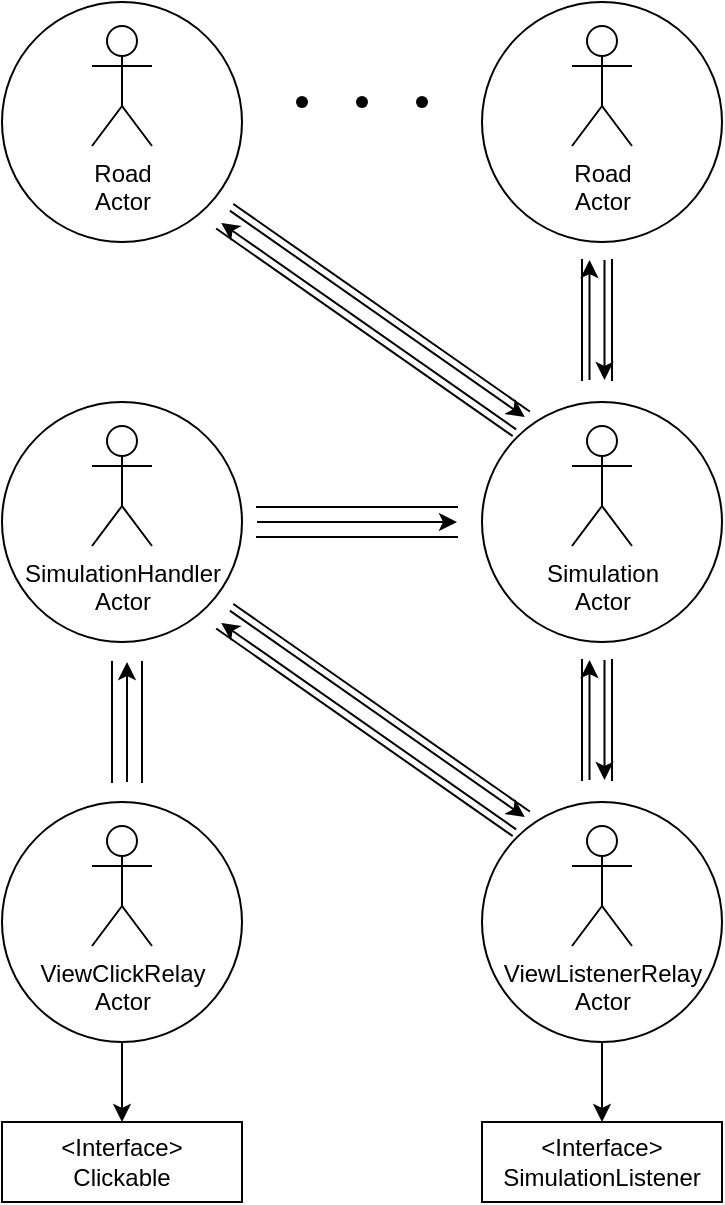 <mxfile version="24.7.7" pages="8">
  <diagram id="C5RBs43oDa-KdzZeNtuy" name="Architecture">
    <mxGraphModel dx="2150" dy="2254" grid="1" gridSize="10" guides="1" tooltips="1" connect="1" arrows="1" fold="1" page="1" pageScale="1" pageWidth="827" pageHeight="1169" math="0" shadow="0">
      <root>
        <mxCell id="WIyWlLk6GJQsqaUBKTNV-0" />
        <mxCell id="WIyWlLk6GJQsqaUBKTNV-1" parent="WIyWlLk6GJQsqaUBKTNV-0" />
        <mxCell id="XiizGxNztvci3S3A1X1L-32" style="edgeStyle=orthogonalEdgeStyle;rounded=0;orthogonalLoop=1;jettySize=auto;html=1;" edge="1" parent="WIyWlLk6GJQsqaUBKTNV-1" source="XiizGxNztvci3S3A1X1L-14" target="XiizGxNztvci3S3A1X1L-9">
          <mxGeometry relative="1" as="geometry" />
        </mxCell>
        <mxCell id="XiizGxNztvci3S3A1X1L-8" value="&amp;lt;Interface&amp;gt;&lt;div&gt;SimulationListener&lt;/div&gt;" style="rounded=0;whiteSpace=wrap;html=1;" vertex="1" parent="WIyWlLk6GJQsqaUBKTNV-1">
          <mxGeometry x="360" y="527" width="120" height="40" as="geometry" />
        </mxCell>
        <mxCell id="XiizGxNztvci3S3A1X1L-9" value="&amp;lt;Interface&amp;gt;&lt;div&gt;Clickable&lt;/div&gt;" style="rounded=0;whiteSpace=wrap;html=1;" vertex="1" parent="WIyWlLk6GJQsqaUBKTNV-1">
          <mxGeometry x="120" y="527" width="120" height="40" as="geometry" />
        </mxCell>
        <mxCell id="XiizGxNztvci3S3A1X1L-54" style="edgeStyle=orthogonalEdgeStyle;rounded=0;orthogonalLoop=1;jettySize=auto;html=1;entryX=0.5;entryY=0;entryDx=0;entryDy=0;" edge="1" parent="WIyWlLk6GJQsqaUBKTNV-1" source="XiizGxNztvci3S3A1X1L-34" target="XiizGxNztvci3S3A1X1L-8">
          <mxGeometry relative="1" as="geometry" />
        </mxCell>
        <mxCell id="XiizGxNztvci3S3A1X1L-72" value="" style="group;rotation=-55;" vertex="1" connectable="0" parent="WIyWlLk6GJQsqaUBKTNV-1">
          <mxGeometry x="320" y="217" width="15" height="180" as="geometry" />
        </mxCell>
        <mxCell id="XiizGxNztvci3S3A1X1L-58" value="" style="shape=partialRectangle;whiteSpace=wrap;html=1;top=0;bottom=0;fillColor=none;direction=east;rotation=-55;" vertex="1" parent="XiizGxNztvci3S3A1X1L-72">
          <mxGeometry x="-22" y="19" width="15" height="180.0" as="geometry" />
        </mxCell>
        <mxCell id="XiizGxNztvci3S3A1X1L-59" value="" style="endArrow=classic;html=1;rounded=0;entryX=0.25;entryY=0;entryDx=0;entryDy=0;exitX=0.25;exitY=1;exitDx=0;exitDy=0;" edge="1" parent="XiizGxNztvci3S3A1X1L-72" source="XiizGxNztvci3S3A1X1L-58" target="XiizGxNztvci3S3A1X1L-58">
          <mxGeometry width="50" height="50" relative="1" as="geometry">
            <mxPoint x="40" y="213" as="sourcePoint" />
            <mxPoint x="-17" y="57" as="targetPoint" />
          </mxGeometry>
        </mxCell>
        <mxCell id="XiizGxNztvci3S3A1X1L-60" value="" style="endArrow=classic;html=1;rounded=0;entryX=0.75;entryY=1;entryDx=0;entryDy=0;exitX=0.75;exitY=0;exitDx=0;exitDy=0;" edge="1" parent="XiizGxNztvci3S3A1X1L-72" source="XiizGxNztvci3S3A1X1L-58" target="XiizGxNztvci3S3A1X1L-58">
          <mxGeometry width="50" height="50" relative="1" as="geometry">
            <mxPoint x="55" y="175" as="sourcePoint" />
            <mxPoint x="-45" y="63" as="targetPoint" />
          </mxGeometry>
        </mxCell>
        <mxCell id="XiizGxNztvci3S3A1X1L-74" value="" style="group" vertex="1" connectable="0" parent="WIyWlLk6GJQsqaUBKTNV-1">
          <mxGeometry x="120" y="-33" width="120" height="120" as="geometry" />
        </mxCell>
        <mxCell id="XiizGxNztvci3S3A1X1L-47" value="" style="ellipse;whiteSpace=wrap;html=1;aspect=fixed;" vertex="1" parent="XiizGxNztvci3S3A1X1L-74">
          <mxGeometry width="120" height="120" as="geometry" />
        </mxCell>
        <mxCell id="XiizGxNztvci3S3A1X1L-48" value="Road&lt;div&gt;Actor&lt;/div&gt;&lt;div&gt;&lt;br&gt;&lt;/div&gt;" style="shape=umlActor;verticalLabelPosition=bottom;verticalAlign=top;html=1;outlineConnect=0;" vertex="1" parent="XiizGxNztvci3S3A1X1L-74">
          <mxGeometry x="45" y="12" width="30" height="60" as="geometry" />
        </mxCell>
        <mxCell id="XiizGxNztvci3S3A1X1L-75" value="" style="group" vertex="1" connectable="0" parent="WIyWlLk6GJQsqaUBKTNV-1">
          <mxGeometry x="360" y="167" width="120" height="120" as="geometry" />
        </mxCell>
        <mxCell id="XiizGxNztvci3S3A1X1L-43" value="" style="ellipse;whiteSpace=wrap;html=1;aspect=fixed;" vertex="1" parent="XiizGxNztvci3S3A1X1L-75">
          <mxGeometry width="120" height="120" as="geometry" />
        </mxCell>
        <mxCell id="XiizGxNztvci3S3A1X1L-44" value="&lt;div&gt;Simulation&lt;/div&gt;&lt;div&gt;Actor&lt;/div&gt;&lt;div&gt;&lt;br&gt;&lt;/div&gt;" style="shape=umlActor;verticalLabelPosition=bottom;verticalAlign=top;html=1;outlineConnect=0;" vertex="1" parent="XiizGxNztvci3S3A1X1L-75">
          <mxGeometry x="45" y="12" width="30" height="60" as="geometry" />
        </mxCell>
        <mxCell id="XiizGxNztvci3S3A1X1L-77" value="" style="group" vertex="1" connectable="0" parent="WIyWlLk6GJQsqaUBKTNV-1">
          <mxGeometry x="120" y="167" width="120" height="120" as="geometry" />
        </mxCell>
        <mxCell id="XiizGxNztvci3S3A1X1L-51" value="" style="ellipse;whiteSpace=wrap;html=1;aspect=fixed;" vertex="1" parent="XiizGxNztvci3S3A1X1L-77">
          <mxGeometry width="120" height="120" as="geometry" />
        </mxCell>
        <mxCell id="XiizGxNztvci3S3A1X1L-52" value="&lt;div&gt;SimulationHandler&lt;/div&gt;&lt;div&gt;Actor&lt;/div&gt;&lt;div&gt;&lt;br&gt;&lt;/div&gt;" style="shape=umlActor;verticalLabelPosition=bottom;verticalAlign=top;html=1;outlineConnect=0;" vertex="1" parent="XiizGxNztvci3S3A1X1L-77">
          <mxGeometry x="45" y="12" width="30" height="60" as="geometry" />
        </mxCell>
        <mxCell id="XiizGxNztvci3S3A1X1L-78" value="" style="group" vertex="1" connectable="0" parent="WIyWlLk6GJQsqaUBKTNV-1">
          <mxGeometry x="360" y="367" width="120" height="120" as="geometry" />
        </mxCell>
        <mxCell id="XiizGxNztvci3S3A1X1L-34" value="" style="ellipse;whiteSpace=wrap;html=1;aspect=fixed;" vertex="1" parent="XiizGxNztvci3S3A1X1L-78">
          <mxGeometry width="120" height="120" as="geometry" />
        </mxCell>
        <mxCell id="XiizGxNztvci3S3A1X1L-35" value="&lt;div&gt;ViewListenerRelay&lt;/div&gt;&lt;div&gt;Actor&lt;/div&gt;&lt;div&gt;&lt;br&gt;&lt;div&gt;&lt;br&gt;&lt;/div&gt;&lt;/div&gt;" style="shape=umlActor;verticalLabelPosition=bottom;verticalAlign=top;html=1;outlineConnect=0;" vertex="1" parent="XiizGxNztvci3S3A1X1L-78">
          <mxGeometry x="45" y="12" width="30" height="60" as="geometry" />
        </mxCell>
        <mxCell id="XiizGxNztvci3S3A1X1L-79" value="" style="group" vertex="1" connectable="0" parent="WIyWlLk6GJQsqaUBKTNV-1">
          <mxGeometry x="120" y="367" width="120" height="120" as="geometry" />
        </mxCell>
        <mxCell id="XiizGxNztvci3S3A1X1L-14" value="" style="ellipse;whiteSpace=wrap;html=1;aspect=fixed;" vertex="1" parent="XiizGxNztvci3S3A1X1L-79">
          <mxGeometry width="120" height="120" as="geometry" />
        </mxCell>
        <mxCell id="XiizGxNztvci3S3A1X1L-7" value="&lt;div&gt;ViewClickRelay&lt;/div&gt;&lt;div&gt;Actor&lt;/div&gt;&lt;div&gt;&lt;br&gt;&lt;div&gt;&lt;br&gt;&lt;/div&gt;&lt;/div&gt;" style="shape=umlActor;verticalLabelPosition=bottom;verticalAlign=top;html=1;outlineConnect=0;" vertex="1" parent="XiizGxNztvci3S3A1X1L-79">
          <mxGeometry x="45" y="12" width="30" height="60" as="geometry" />
        </mxCell>
        <mxCell id="XiizGxNztvci3S3A1X1L-80" value="" style="group;rotation=0;" vertex="1" connectable="0" parent="WIyWlLk6GJQsqaUBKTNV-1">
          <mxGeometry x="414" y="297" width="15" height="60" as="geometry" />
        </mxCell>
        <mxCell id="XiizGxNztvci3S3A1X1L-81" value="" style="shape=partialRectangle;whiteSpace=wrap;html=1;top=0;bottom=0;fillColor=none;direction=east;rotation=0;" vertex="1" parent="XiizGxNztvci3S3A1X1L-80">
          <mxGeometry x="-4" y="-1" width="15" height="60.0" as="geometry" />
        </mxCell>
        <mxCell id="XiizGxNztvci3S3A1X1L-82" value="" style="endArrow=classic;html=1;rounded=0;entryX=0.25;entryY=0;entryDx=0;entryDy=0;exitX=0.25;exitY=1;exitDx=0;exitDy=0;" edge="1" parent="XiizGxNztvci3S3A1X1L-80" source="XiizGxNztvci3S3A1X1L-81" target="XiizGxNztvci3S3A1X1L-81">
          <mxGeometry width="50" height="50" relative="1" as="geometry">
            <mxPoint x="-23" y="67.5" as="sourcePoint" />
            <mxPoint x="33" y="19" as="targetPoint" />
          </mxGeometry>
        </mxCell>
        <mxCell id="XiizGxNztvci3S3A1X1L-83" value="" style="endArrow=classic;html=1;rounded=0;entryX=0.75;entryY=1;entryDx=0;entryDy=0;exitX=0.75;exitY=0;exitDx=0;exitDy=0;" edge="1" parent="XiizGxNztvci3S3A1X1L-80" source="XiizGxNztvci3S3A1X1L-81" target="XiizGxNztvci3S3A1X1L-81">
          <mxGeometry width="50" height="50" relative="1" as="geometry">
            <mxPoint x="8" y="67" as="sourcePoint" />
            <mxPoint x="13" y="9.5" as="targetPoint" />
          </mxGeometry>
        </mxCell>
        <mxCell id="XiizGxNztvci3S3A1X1L-86" value="" style="group;rotation=90;" vertex="1" connectable="0" parent="WIyWlLk6GJQsqaUBKTNV-1">
          <mxGeometry x="270" y="197" width="35" height="80" as="geometry" />
        </mxCell>
        <mxCell id="XiizGxNztvci3S3A1X1L-84" value="" style="shape=partialRectangle;whiteSpace=wrap;html=1;top=0;bottom=0;fillColor=none;rotation=90;" vertex="1" parent="XiizGxNztvci3S3A1X1L-86">
          <mxGeometry x="20" y="-20" width="15" height="100" as="geometry" />
        </mxCell>
        <mxCell id="XiizGxNztvci3S3A1X1L-85" value="" style="endArrow=classic;html=1;rounded=0;entryX=0.5;entryY=0;entryDx=0;entryDy=0;exitX=0.5;exitY=1;exitDx=0;exitDy=0;" edge="1" parent="XiizGxNztvci3S3A1X1L-86" source="XiizGxNztvci3S3A1X1L-84" target="XiizGxNztvci3S3A1X1L-84">
          <mxGeometry width="50" height="50" relative="1" as="geometry">
            <mxPoint x="-32" y="8" as="sourcePoint" />
            <mxPoint x="18" y="58" as="targetPoint" />
          </mxGeometry>
        </mxCell>
        <mxCell id="XiizGxNztvci3S3A1X1L-87" value="" style="group" vertex="1" connectable="0" parent="WIyWlLk6GJQsqaUBKTNV-1">
          <mxGeometry x="175" y="297" width="15" height="60" as="geometry" />
        </mxCell>
        <mxCell id="XiizGxNztvci3S3A1X1L-55" value="" style="shape=partialRectangle;whiteSpace=wrap;html=1;top=0;bottom=0;fillColor=none;" vertex="1" parent="XiizGxNztvci3S3A1X1L-87">
          <mxGeometry width="15" height="60" as="geometry" />
        </mxCell>
        <mxCell id="XiizGxNztvci3S3A1X1L-57" value="" style="endArrow=classic;html=1;rounded=0;entryX=0.5;entryY=0;entryDx=0;entryDy=0;exitX=0.5;exitY=1;exitDx=0;exitDy=0;" edge="1" parent="XiizGxNztvci3S3A1X1L-87" source="XiizGxNztvci3S3A1X1L-55" target="XiizGxNztvci3S3A1X1L-55">
          <mxGeometry width="50" height="50" relative="1" as="geometry">
            <mxPoint x="-15" y="70" as="sourcePoint" />
            <mxPoint x="35" y="20" as="targetPoint" />
          </mxGeometry>
        </mxCell>
        <mxCell id="XiizGxNztvci3S3A1X1L-88" value="" style="group" vertex="1" connectable="0" parent="WIyWlLk6GJQsqaUBKTNV-1">
          <mxGeometry x="360" y="7" width="120" height="120" as="geometry" />
        </mxCell>
        <mxCell id="XiizGxNztvci3S3A1X1L-99" value="" style="group" vertex="1" connectable="0" parent="XiizGxNztvci3S3A1X1L-88">
          <mxGeometry y="-40" width="120" height="120" as="geometry" />
        </mxCell>
        <mxCell id="XiizGxNztvci3S3A1X1L-89" value="" style="ellipse;whiteSpace=wrap;html=1;aspect=fixed;" vertex="1" parent="XiizGxNztvci3S3A1X1L-99">
          <mxGeometry width="120" height="120" as="geometry" />
        </mxCell>
        <mxCell id="XiizGxNztvci3S3A1X1L-90" value="Road&lt;div&gt;Actor&lt;/div&gt;&lt;div&gt;&lt;br&gt;&lt;/div&gt;" style="shape=umlActor;verticalLabelPosition=bottom;verticalAlign=top;html=1;outlineConnect=0;" vertex="1" parent="XiizGxNztvci3S3A1X1L-99">
          <mxGeometry x="45" y="12" width="30" height="60" as="geometry" />
        </mxCell>
        <mxCell id="XiizGxNztvci3S3A1X1L-100" value="" style="group;rotation=-55;" vertex="1" connectable="0" parent="WIyWlLk6GJQsqaUBKTNV-1">
          <mxGeometry x="320" y="17" width="15" height="180" as="geometry" />
        </mxCell>
        <mxCell id="XiizGxNztvci3S3A1X1L-101" value="" style="shape=partialRectangle;whiteSpace=wrap;html=1;top=0;bottom=0;fillColor=none;direction=east;rotation=-55;" vertex="1" parent="XiizGxNztvci3S3A1X1L-100">
          <mxGeometry x="-22" y="19" width="15" height="180.0" as="geometry" />
        </mxCell>
        <mxCell id="XiizGxNztvci3S3A1X1L-102" value="" style="endArrow=classic;html=1;rounded=0;entryX=0.25;entryY=0;entryDx=0;entryDy=0;exitX=0.25;exitY=1;exitDx=0;exitDy=0;" edge="1" parent="XiizGxNztvci3S3A1X1L-100" source="XiizGxNztvci3S3A1X1L-101" target="XiizGxNztvci3S3A1X1L-101">
          <mxGeometry width="50" height="50" relative="1" as="geometry">
            <mxPoint x="40" y="213" as="sourcePoint" />
            <mxPoint x="-17" y="57" as="targetPoint" />
          </mxGeometry>
        </mxCell>
        <mxCell id="XiizGxNztvci3S3A1X1L-103" value="" style="endArrow=classic;html=1;rounded=0;entryX=0.75;entryY=1;entryDx=0;entryDy=0;exitX=0.75;exitY=0;exitDx=0;exitDy=0;" edge="1" parent="XiizGxNztvci3S3A1X1L-100" source="XiizGxNztvci3S3A1X1L-101" target="XiizGxNztvci3S3A1X1L-101">
          <mxGeometry width="50" height="50" relative="1" as="geometry">
            <mxPoint x="55" y="175" as="sourcePoint" />
            <mxPoint x="-45" y="63" as="targetPoint" />
          </mxGeometry>
        </mxCell>
        <mxCell id="XiizGxNztvci3S3A1X1L-104" value="" style="group;rotation=0;" vertex="1" connectable="0" parent="WIyWlLk6GJQsqaUBKTNV-1">
          <mxGeometry x="414" y="97" width="15" height="60" as="geometry" />
        </mxCell>
        <mxCell id="XiizGxNztvci3S3A1X1L-105" value="" style="shape=partialRectangle;whiteSpace=wrap;html=1;top=0;bottom=0;fillColor=none;direction=east;rotation=0;" vertex="1" parent="XiizGxNztvci3S3A1X1L-104">
          <mxGeometry x="-4" y="-1" width="15" height="60.0" as="geometry" />
        </mxCell>
        <mxCell id="XiizGxNztvci3S3A1X1L-106" value="" style="endArrow=classic;html=1;rounded=0;entryX=0.25;entryY=0;entryDx=0;entryDy=0;exitX=0.25;exitY=1;exitDx=0;exitDy=0;" edge="1" parent="XiizGxNztvci3S3A1X1L-104" source="XiizGxNztvci3S3A1X1L-105" target="XiizGxNztvci3S3A1X1L-105">
          <mxGeometry width="50" height="50" relative="1" as="geometry">
            <mxPoint x="-23" y="67.5" as="sourcePoint" />
            <mxPoint x="33" y="19" as="targetPoint" />
          </mxGeometry>
        </mxCell>
        <mxCell id="XiizGxNztvci3S3A1X1L-107" value="" style="endArrow=classic;html=1;rounded=0;entryX=0.75;entryY=1;entryDx=0;entryDy=0;exitX=0.75;exitY=0;exitDx=0;exitDy=0;" edge="1" parent="XiizGxNztvci3S3A1X1L-104" source="XiizGxNztvci3S3A1X1L-105" target="XiizGxNztvci3S3A1X1L-105">
          <mxGeometry width="50" height="50" relative="1" as="geometry">
            <mxPoint x="8" y="67" as="sourcePoint" />
            <mxPoint x="13" y="9.5" as="targetPoint" />
          </mxGeometry>
        </mxCell>
        <mxCell id="XiizGxNztvci3S3A1X1L-111" value="" style="shape=waypoint;sketch=0;fillStyle=solid;size=6;pointerEvents=1;points=[];fillColor=none;resizable=0;rotatable=0;perimeter=centerPerimeter;snapToPoint=1;" vertex="1" parent="WIyWlLk6GJQsqaUBKTNV-1">
          <mxGeometry x="260" y="7" width="20" height="20" as="geometry" />
        </mxCell>
        <mxCell id="XiizGxNztvci3S3A1X1L-112" value="" style="shape=waypoint;sketch=0;fillStyle=solid;size=6;pointerEvents=1;points=[];fillColor=none;resizable=0;rotatable=0;perimeter=centerPerimeter;snapToPoint=1;" vertex="1" parent="WIyWlLk6GJQsqaUBKTNV-1">
          <mxGeometry x="290" y="7" width="20" height="20" as="geometry" />
        </mxCell>
        <mxCell id="XiizGxNztvci3S3A1X1L-113" value="" style="shape=waypoint;sketch=0;fillStyle=solid;size=6;pointerEvents=1;points=[];fillColor=none;resizable=0;rotatable=0;perimeter=centerPerimeter;snapToPoint=1;" vertex="1" parent="WIyWlLk6GJQsqaUBKTNV-1">
          <mxGeometry x="320" y="7" width="20" height="20" as="geometry" />
        </mxCell>
      </root>
    </mxGraphModel>
  </diagram>
  <diagram name="Copia di Architecture" id="ps4P0Hdo54tbg9FYrAoY">
    <mxGraphModel dx="860" dy="434" grid="1" gridSize="10" guides="1" tooltips="1" connect="1" arrows="1" fold="1" page="1" pageScale="1" pageWidth="827" pageHeight="1169" math="0" shadow="0">
      <root>
        <mxCell id="_yBBUC-pWxjjf_Yt6X47-0" />
        <mxCell id="_yBBUC-pWxjjf_Yt6X47-1" parent="_yBBUC-pWxjjf_Yt6X47-0" />
        <mxCell id="_yBBUC-pWxjjf_Yt6X47-50" value="" style="group" vertex="1" connectable="0" parent="_yBBUC-pWxjjf_Yt6X47-1">
          <mxGeometry x="120" y="1040" width="120" height="120" as="geometry" />
        </mxCell>
        <mxCell id="_yBBUC-pWxjjf_Yt6X47-51" value="" style="ellipse;whiteSpace=wrap;html=1;aspect=fixed;" vertex="1" parent="_yBBUC-pWxjjf_Yt6X47-50">
          <mxGeometry width="120" height="120" as="geometry" />
        </mxCell>
        <mxCell id="_yBBUC-pWxjjf_Yt6X47-52" value="&lt;span style=&quot;background-color: initial;&quot;&gt;Car&lt;/span&gt;&lt;div&gt;&lt;span style=&quot;background-color: initial;&quot;&gt;Actor&lt;/span&gt;&lt;div&gt;&lt;br&gt;&lt;/div&gt;&lt;/div&gt;" style="shape=umlActor;verticalLabelPosition=bottom;verticalAlign=top;html=1;outlineConnect=0;" vertex="1" parent="_yBBUC-pWxjjf_Yt6X47-50">
          <mxGeometry x="45" y="12" width="30" height="60" as="geometry" />
        </mxCell>
        <mxCell id="_yBBUC-pWxjjf_Yt6X47-53" value="" style="group" vertex="1" connectable="0" parent="_yBBUC-pWxjjf_Yt6X47-1">
          <mxGeometry x="360" y="1040" width="120" height="120" as="geometry" />
        </mxCell>
        <mxCell id="_yBBUC-pWxjjf_Yt6X47-54" value="" style="ellipse;whiteSpace=wrap;html=1;aspect=fixed;" vertex="1" parent="_yBBUC-pWxjjf_Yt6X47-53">
          <mxGeometry width="120" height="120" as="geometry" />
        </mxCell>
        <mxCell id="_yBBUC-pWxjjf_Yt6X47-55" value="&lt;span style=&quot;background-color: initial;&quot;&gt;Car&lt;/span&gt;&lt;div&gt;&lt;span style=&quot;background-color: initial;&quot;&gt;Actor&lt;/span&gt;&lt;div&gt;&lt;br&gt;&lt;/div&gt;&lt;/div&gt;" style="shape=umlActor;verticalLabelPosition=bottom;verticalAlign=top;html=1;outlineConnect=0;" vertex="1" parent="_yBBUC-pWxjjf_Yt6X47-53">
          <mxGeometry x="45" y="12" width="30" height="60" as="geometry" />
        </mxCell>
        <mxCell id="_yBBUC-pWxjjf_Yt6X47-56" value="" style="shape=waypoint;sketch=0;fillStyle=solid;size=6;pointerEvents=1;points=[];fillColor=none;resizable=0;rotatable=0;perimeter=centerPerimeter;snapToPoint=1;" vertex="1" parent="_yBBUC-pWxjjf_Yt6X47-1">
          <mxGeometry x="260" y="1080" width="20" height="20" as="geometry" />
        </mxCell>
        <mxCell id="_yBBUC-pWxjjf_Yt6X47-57" value="" style="shape=waypoint;sketch=0;fillStyle=solid;size=6;pointerEvents=1;points=[];fillColor=none;resizable=0;rotatable=0;perimeter=centerPerimeter;snapToPoint=1;" vertex="1" parent="_yBBUC-pWxjjf_Yt6X47-1">
          <mxGeometry x="290" y="1080" width="20" height="20" as="geometry" />
        </mxCell>
        <mxCell id="_yBBUC-pWxjjf_Yt6X47-58" value="" style="shape=waypoint;sketch=0;fillStyle=solid;size=6;pointerEvents=1;points=[];fillColor=none;resizable=0;rotatable=0;perimeter=centerPerimeter;snapToPoint=1;" vertex="1" parent="_yBBUC-pWxjjf_Yt6X47-1">
          <mxGeometry x="320" y="1080" width="20" height="20" as="geometry" />
        </mxCell>
        <mxCell id="_yBBUC-pWxjjf_Yt6X47-59" value="" style="group" vertex="1" connectable="0" parent="_yBBUC-pWxjjf_Yt6X47-1">
          <mxGeometry x="120" y="647" width="120" height="120" as="geometry" />
        </mxCell>
        <mxCell id="_yBBUC-pWxjjf_Yt6X47-60" value="" style="ellipse;whiteSpace=wrap;html=1;aspect=fixed;" vertex="1" parent="_yBBUC-pWxjjf_Yt6X47-59">
          <mxGeometry width="120" height="120" as="geometry" />
        </mxCell>
        <mxCell id="_yBBUC-pWxjjf_Yt6X47-61" value="&lt;div&gt;TrafficLight&lt;/div&gt;&lt;div&gt;Actor&lt;/div&gt;" style="shape=umlActor;verticalLabelPosition=bottom;verticalAlign=top;html=1;outlineConnect=0;" vertex="1" parent="_yBBUC-pWxjjf_Yt6X47-59">
          <mxGeometry x="45" y="12" width="30" height="60" as="geometry" />
        </mxCell>
        <mxCell id="_yBBUC-pWxjjf_Yt6X47-62" value="" style="group" vertex="1" connectable="0" parent="_yBBUC-pWxjjf_Yt6X47-1">
          <mxGeometry x="360" y="647" width="120" height="120" as="geometry" />
        </mxCell>
        <mxCell id="_yBBUC-pWxjjf_Yt6X47-63" value="" style="ellipse;whiteSpace=wrap;html=1;aspect=fixed;" vertex="1" parent="_yBBUC-pWxjjf_Yt6X47-62">
          <mxGeometry width="120" height="120" as="geometry" />
        </mxCell>
        <mxCell id="_yBBUC-pWxjjf_Yt6X47-64" value="&lt;div&gt;&lt;div&gt;TrafficLight&lt;/div&gt;&lt;div&gt;Actor&lt;/div&gt;&lt;/div&gt;" style="shape=umlActor;verticalLabelPosition=bottom;verticalAlign=top;html=1;outlineConnect=0;" vertex="1" parent="_yBBUC-pWxjjf_Yt6X47-62">
          <mxGeometry x="45" y="12" width="30" height="60" as="geometry" />
        </mxCell>
        <mxCell id="_yBBUC-pWxjjf_Yt6X47-65" value="" style="shape=waypoint;sketch=0;fillStyle=solid;size=6;pointerEvents=1;points=[];fillColor=none;resizable=0;rotatable=0;perimeter=centerPerimeter;snapToPoint=1;" vertex="1" parent="_yBBUC-pWxjjf_Yt6X47-1">
          <mxGeometry x="260" y="687" width="20" height="20" as="geometry" />
        </mxCell>
        <mxCell id="_yBBUC-pWxjjf_Yt6X47-66" value="" style="shape=waypoint;sketch=0;fillStyle=solid;size=6;pointerEvents=1;points=[];fillColor=none;resizable=0;rotatable=0;perimeter=centerPerimeter;snapToPoint=1;" vertex="1" parent="_yBBUC-pWxjjf_Yt6X47-1">
          <mxGeometry x="290" y="687" width="20" height="20" as="geometry" />
        </mxCell>
        <mxCell id="_yBBUC-pWxjjf_Yt6X47-67" value="" style="shape=waypoint;sketch=0;fillStyle=solid;size=6;pointerEvents=1;points=[];fillColor=none;resizable=0;rotatable=0;perimeter=centerPerimeter;snapToPoint=1;" vertex="1" parent="_yBBUC-pWxjjf_Yt6X47-1">
          <mxGeometry x="320" y="687" width="20" height="20" as="geometry" />
        </mxCell>
        <mxCell id="_yBBUC-pWxjjf_Yt6X47-68" value="" style="group" vertex="1" connectable="0" parent="_yBBUC-pWxjjf_Yt6X47-1">
          <mxGeometry x="240" y="840" width="120" height="120" as="geometry" />
        </mxCell>
        <mxCell id="_yBBUC-pWxjjf_Yt6X47-69" value="" style="ellipse;whiteSpace=wrap;html=1;aspect=fixed;" vertex="1" parent="_yBBUC-pWxjjf_Yt6X47-68">
          <mxGeometry width="120" height="120" as="geometry" />
        </mxCell>
        <mxCell id="_yBBUC-pWxjjf_Yt6X47-70" value="Road&lt;div&gt;Actor&lt;/div&gt;&lt;div&gt;&lt;br&gt;&lt;/div&gt;" style="shape=umlActor;verticalLabelPosition=bottom;verticalAlign=top;html=1;outlineConnect=0;" vertex="1" parent="_yBBUC-pWxjjf_Yt6X47-68">
          <mxGeometry x="45" y="12" width="30" height="60" as="geometry" />
        </mxCell>
        <mxCell id="_yBBUC-pWxjjf_Yt6X47-73" value="" style="group;rotation=-30;" vertex="1" connectable="0" parent="_yBBUC-pWxjjf_Yt6X47-1">
          <mxGeometry x="240" y="750" width="15" height="93" as="geometry" />
        </mxCell>
        <mxCell id="_yBBUC-pWxjjf_Yt6X47-74" value="" style="shape=partialRectangle;whiteSpace=wrap;html=1;top=0;bottom=0;fillColor=none;direction=east;rotation=-30;" vertex="1" parent="_yBBUC-pWxjjf_Yt6X47-73">
          <mxGeometry x="-4" y="1" width="15" height="93.0" as="geometry" />
        </mxCell>
        <mxCell id="_yBBUC-pWxjjf_Yt6X47-75" value="" style="endArrow=classic;html=1;rounded=0;entryX=0.25;entryY=0;entryDx=0;entryDy=0;exitX=0.25;exitY=1;exitDx=0;exitDy=0;" edge="1" parent="_yBBUC-pWxjjf_Yt6X47-73" source="_yBBUC-pWxjjf_Yt6X47-74" target="_yBBUC-pWxjjf_Yt6X47-74">
          <mxGeometry width="50" height="50" relative="1" as="geometry">
            <mxPoint x="10" y="112" as="sourcePoint" />
            <mxPoint x="21" y="18" as="targetPoint" />
          </mxGeometry>
        </mxCell>
        <mxCell id="_yBBUC-pWxjjf_Yt6X47-76" value="" style="endArrow=classic;html=1;rounded=0;entryX=0.75;entryY=1;entryDx=0;entryDy=0;exitX=0.75;exitY=0;exitDx=0;exitDy=0;" edge="1" parent="_yBBUC-pWxjjf_Yt6X47-73" source="_yBBUC-pWxjjf_Yt6X47-74" target="_yBBUC-pWxjjf_Yt6X47-74">
          <mxGeometry width="50" height="50" relative="1" as="geometry">
            <mxPoint x="36" y="96" as="sourcePoint" />
            <mxPoint x="-4" y="16" as="targetPoint" />
          </mxGeometry>
        </mxCell>
        <mxCell id="vsrCC5LYWMmxDNmHrkg_-0" value="" style="group;rotation=30;" vertex="1" connectable="0" parent="_yBBUC-pWxjjf_Yt6X47-1">
          <mxGeometry x="352" y="753" width="15" height="93" as="geometry" />
        </mxCell>
        <mxCell id="vsrCC5LYWMmxDNmHrkg_-1" value="" style="shape=partialRectangle;whiteSpace=wrap;html=1;top=0;bottom=0;fillColor=none;direction=east;rotation=30;" vertex="1" parent="vsrCC5LYWMmxDNmHrkg_-0">
          <mxGeometry x="-3" y="-3" width="15" height="93.0" as="geometry" />
        </mxCell>
        <mxCell id="vsrCC5LYWMmxDNmHrkg_-2" value="" style="endArrow=classic;html=1;rounded=0;entryX=0.25;entryY=0;entryDx=0;entryDy=0;exitX=0.25;exitY=1;exitDx=0;exitDy=0;" edge="1" parent="vsrCC5LYWMmxDNmHrkg_-0" source="vsrCC5LYWMmxDNmHrkg_-1" target="vsrCC5LYWMmxDNmHrkg_-1">
          <mxGeometry width="50" height="50" relative="1" as="geometry">
            <mxPoint x="-48" y="81" as="sourcePoint" />
            <mxPoint x="39" y="44" as="targetPoint" />
          </mxGeometry>
        </mxCell>
        <mxCell id="vsrCC5LYWMmxDNmHrkg_-3" value="" style="endArrow=classic;html=1;rounded=0;entryX=0.75;entryY=1;entryDx=0;entryDy=0;exitX=0.75;exitY=0;exitDx=0;exitDy=0;" edge="1" parent="vsrCC5LYWMmxDNmHrkg_-0" source="vsrCC5LYWMmxDNmHrkg_-1" target="vsrCC5LYWMmxDNmHrkg_-1">
          <mxGeometry width="50" height="50" relative="1" as="geometry">
            <mxPoint x="-21" y="96" as="sourcePoint" />
            <mxPoint x="29" y="22" as="targetPoint" />
          </mxGeometry>
        </mxCell>
        <mxCell id="vsrCC5LYWMmxDNmHrkg_-4" value="" style="group;rotation=-30;flipV=0;flipH=0;" vertex="1" connectable="0" parent="_yBBUC-pWxjjf_Yt6X47-1">
          <mxGeometry x="360" y="950" width="15" height="93" as="geometry" />
        </mxCell>
        <mxCell id="vsrCC5LYWMmxDNmHrkg_-5" value="" style="shape=partialRectangle;whiteSpace=wrap;html=1;top=0;bottom=0;fillColor=none;direction=east;rotation=-30;" vertex="1" parent="vsrCC5LYWMmxDNmHrkg_-4">
          <mxGeometry x="-4" y="1" width="15" height="93.0" as="geometry" />
        </mxCell>
        <mxCell id="vsrCC5LYWMmxDNmHrkg_-6" value="" style="endArrow=classic;html=1;rounded=0;entryX=0.25;entryY=0;entryDx=0;entryDy=0;exitX=0.25;exitY=1;exitDx=0;exitDy=0;" edge="1" parent="vsrCC5LYWMmxDNmHrkg_-4" source="vsrCC5LYWMmxDNmHrkg_-5" target="vsrCC5LYWMmxDNmHrkg_-5">
          <mxGeometry width="50" height="50" relative="1" as="geometry">
            <mxPoint x="10" y="112" as="sourcePoint" />
            <mxPoint x="21" y="18" as="targetPoint" />
          </mxGeometry>
        </mxCell>
        <mxCell id="vsrCC5LYWMmxDNmHrkg_-7" value="" style="endArrow=classic;html=1;rounded=0;entryX=0.75;entryY=1;entryDx=0;entryDy=0;exitX=0.75;exitY=0;exitDx=0;exitDy=0;" edge="1" parent="vsrCC5LYWMmxDNmHrkg_-4" source="vsrCC5LYWMmxDNmHrkg_-5" target="vsrCC5LYWMmxDNmHrkg_-5">
          <mxGeometry width="50" height="50" relative="1" as="geometry">
            <mxPoint x="36" y="96" as="sourcePoint" />
            <mxPoint x="-4" y="16" as="targetPoint" />
          </mxGeometry>
        </mxCell>
        <mxCell id="vsrCC5LYWMmxDNmHrkg_-8" value="" style="group;rotation=30;flipV=0;flipH=0;" vertex="1" connectable="0" parent="_yBBUC-pWxjjf_Yt6X47-1">
          <mxGeometry x="220" y="940" width="15" height="93" as="geometry" />
        </mxCell>
        <mxCell id="vsrCC5LYWMmxDNmHrkg_-9" value="" style="shape=partialRectangle;whiteSpace=wrap;html=1;top=0;bottom=0;fillColor=none;direction=east;rotation=30;" vertex="1" parent="vsrCC5LYWMmxDNmHrkg_-8">
          <mxGeometry x="-3" y="-3" width="15" height="93.0" as="geometry" />
        </mxCell>
        <mxCell id="vsrCC5LYWMmxDNmHrkg_-10" value="" style="endArrow=classic;html=1;rounded=0;entryX=0.25;entryY=0;entryDx=0;entryDy=0;exitX=0.25;exitY=1;exitDx=0;exitDy=0;" edge="1" parent="vsrCC5LYWMmxDNmHrkg_-8" source="vsrCC5LYWMmxDNmHrkg_-9" target="vsrCC5LYWMmxDNmHrkg_-9">
          <mxGeometry width="50" height="50" relative="1" as="geometry">
            <mxPoint x="-48" y="81" as="sourcePoint" />
            <mxPoint x="39" y="44" as="targetPoint" />
          </mxGeometry>
        </mxCell>
        <mxCell id="vsrCC5LYWMmxDNmHrkg_-11" value="" style="endArrow=classic;html=1;rounded=0;entryX=0.75;entryY=1;entryDx=0;entryDy=0;exitX=0.75;exitY=0;exitDx=0;exitDy=0;" edge="1" parent="vsrCC5LYWMmxDNmHrkg_-8" source="vsrCC5LYWMmxDNmHrkg_-9" target="vsrCC5LYWMmxDNmHrkg_-9">
          <mxGeometry width="50" height="50" relative="1" as="geometry">
            <mxPoint x="-21" y="96" as="sourcePoint" />
            <mxPoint x="29" y="22" as="targetPoint" />
          </mxGeometry>
        </mxCell>
      </root>
    </mxGraphModel>
  </diagram>
  <diagram id="FpVfTx2nr5kf6UYv7xci" name="ActorHierarchy">
    <mxGraphModel dx="1433" dy="1892" grid="1" gridSize="10" guides="1" tooltips="1" connect="1" arrows="1" fold="1" page="1" pageScale="1" pageWidth="827" pageHeight="1169" math="0" shadow="0">
      <root>
        <mxCell id="0" />
        <mxCell id="1" parent="0" />
        <mxCell id="eiLQMgHJHqWbZaTOf4Np-2" value="" style="group" vertex="1" connectable="0" parent="1">
          <mxGeometry x="480" y="-80" width="120" height="120" as="geometry" />
        </mxCell>
        <mxCell id="eiLQMgHJHqWbZaTOf4Np-3" value="" style="ellipse;whiteSpace=wrap;html=1;aspect=fixed;" vertex="1" parent="eiLQMgHJHqWbZaTOf4Np-2">
          <mxGeometry width="120" height="120" as="geometry" />
        </mxCell>
        <mxCell id="eiLQMgHJHqWbZaTOf4Np-4" value="&lt;div&gt;&lt;div&gt;Road&lt;/div&gt;&lt;/div&gt;&lt;div&gt;Actor&lt;/div&gt;&lt;div&gt;&lt;br&gt;&lt;/div&gt;" style="shape=umlActor;verticalLabelPosition=bottom;verticalAlign=top;html=1;outlineConnect=0;" vertex="1" parent="eiLQMgHJHqWbZaTOf4Np-2">
          <mxGeometry x="45" y="12" width="30" height="60" as="geometry" />
        </mxCell>
        <mxCell id="eiLQMgHJHqWbZaTOf4Np-5" value="" style="group" vertex="1" connectable="0" parent="1">
          <mxGeometry x="320" y="-360" width="120" height="120" as="geometry" />
        </mxCell>
        <mxCell id="eiLQMgHJHqWbZaTOf4Np-6" value="" style="ellipse;whiteSpace=wrap;html=1;aspect=fixed;" vertex="1" parent="eiLQMgHJHqWbZaTOf4Np-5">
          <mxGeometry width="120" height="120" as="geometry" />
        </mxCell>
        <mxCell id="eiLQMgHJHqWbZaTOf4Np-7" value="&lt;div&gt;&lt;div&gt;Simulation&lt;/div&gt;&lt;/div&gt;&lt;div&gt;Actor&lt;/div&gt;&lt;div&gt;&lt;br&gt;&lt;/div&gt;" style="shape=umlActor;verticalLabelPosition=bottom;verticalAlign=top;html=1;outlineConnect=0;" vertex="1" parent="eiLQMgHJHqWbZaTOf4Np-5">
          <mxGeometry x="45" y="12" width="30" height="60" as="geometry" />
        </mxCell>
        <mxCell id="eiLQMgHJHqWbZaTOf4Np-49" value="" style="group" vertex="1" connectable="0" parent="1">
          <mxGeometry x="160" y="-520" width="120" height="120" as="geometry" />
        </mxCell>
        <mxCell id="eiLQMgHJHqWbZaTOf4Np-50" value="" style="ellipse;whiteSpace=wrap;html=1;aspect=fixed;" vertex="1" parent="eiLQMgHJHqWbZaTOf4Np-49">
          <mxGeometry width="120" height="120" as="geometry" />
        </mxCell>
        <mxCell id="eiLQMgHJHqWbZaTOf4Np-51" value="&lt;div&gt;ViewClickRelay&lt;/div&gt;&lt;div&gt;Actor&lt;/div&gt;" style="shape=umlActor;verticalLabelPosition=bottom;verticalAlign=top;html=1;outlineConnect=0;" vertex="1" parent="eiLQMgHJHqWbZaTOf4Np-49">
          <mxGeometry x="45" y="12" width="30" height="60" as="geometry" />
        </mxCell>
        <mxCell id="eiLQMgHJHqWbZaTOf4Np-52" value="" style="group" vertex="1" connectable="0" parent="1">
          <mxGeometry x="320" y="-680" width="120" height="120" as="geometry" />
        </mxCell>
        <mxCell id="eiLQMgHJHqWbZaTOf4Np-53" value="" style="ellipse;whiteSpace=wrap;html=1;aspect=fixed;" vertex="1" parent="eiLQMgHJHqWbZaTOf4Np-52">
          <mxGeometry width="120" height="120" as="geometry" />
        </mxCell>
        <mxCell id="eiLQMgHJHqWbZaTOf4Np-54" value="&lt;div&gt;&lt;div&gt;StartSystem&lt;/div&gt;&lt;div&gt;Actor&lt;/div&gt;&lt;/div&gt;" style="shape=umlActor;verticalLabelPosition=bottom;verticalAlign=top;html=1;outlineConnect=0;" vertex="1" parent="eiLQMgHJHqWbZaTOf4Np-52">
          <mxGeometry x="45" y="12" width="30" height="60" as="geometry" />
        </mxCell>
        <mxCell id="eiLQMgHJHqWbZaTOf4Np-58" value="" style="group" vertex="1" connectable="0" parent="1">
          <mxGeometry x="480" y="-520" width="120" height="120" as="geometry" />
        </mxCell>
        <mxCell id="eiLQMgHJHqWbZaTOf4Np-59" value="" style="ellipse;whiteSpace=wrap;html=1;aspect=fixed;" vertex="1" parent="eiLQMgHJHqWbZaTOf4Np-58">
          <mxGeometry width="120" height="120" as="geometry" />
        </mxCell>
        <mxCell id="eiLQMgHJHqWbZaTOf4Np-60" value="&lt;div&gt;ViewListenerRelay&lt;/div&gt;&lt;div&gt;Actor&lt;/div&gt;&lt;div&gt;&lt;br&gt;&lt;/div&gt;" style="shape=umlActor;verticalLabelPosition=bottom;verticalAlign=top;html=1;outlineConnect=0;" vertex="1" parent="eiLQMgHJHqWbZaTOf4Np-58">
          <mxGeometry x="45" y="12" width="30" height="60" as="geometry" />
        </mxCell>
        <mxCell id="wfT67XxbP1qJXsC2noYS-5" value="" style="group" vertex="1" connectable="0" parent="1">
          <mxGeometry x="320" y="-520" width="120" height="120" as="geometry" />
        </mxCell>
        <mxCell id="wfT67XxbP1qJXsC2noYS-6" value="" style="ellipse;whiteSpace=wrap;html=1;aspect=fixed;" vertex="1" parent="wfT67XxbP1qJXsC2noYS-5">
          <mxGeometry width="120" height="120" as="geometry" />
        </mxCell>
        <mxCell id="wfT67XxbP1qJXsC2noYS-7" value="&lt;div&gt;SimulationHandler&lt;/div&gt;&lt;div&gt;Actor&lt;/div&gt;" style="shape=umlActor;verticalLabelPosition=bottom;verticalAlign=top;html=1;outlineConnect=0;" vertex="1" parent="wfT67XxbP1qJXsC2noYS-5">
          <mxGeometry x="45" y="12" width="30" height="60" as="geometry" />
        </mxCell>
        <mxCell id="wfT67XxbP1qJXsC2noYS-11" value="" style="group" vertex="1" connectable="0" parent="1">
          <mxGeometry x="160" y="-80" width="120" height="120" as="geometry" />
        </mxCell>
        <mxCell id="wfT67XxbP1qJXsC2noYS-12" value="" style="ellipse;whiteSpace=wrap;html=1;aspect=fixed;" vertex="1" parent="wfT67XxbP1qJXsC2noYS-11">
          <mxGeometry width="120" height="120" as="geometry" />
        </mxCell>
        <mxCell id="wfT67XxbP1qJXsC2noYS-13" value="&lt;div&gt;&lt;div&gt;Road&lt;/div&gt;&lt;/div&gt;&lt;div&gt;Actor&lt;/div&gt;&lt;div&gt;&lt;br&gt;&lt;/div&gt;" style="shape=umlActor;verticalLabelPosition=bottom;verticalAlign=top;html=1;outlineConnect=0;" vertex="1" parent="wfT67XxbP1qJXsC2noYS-11">
          <mxGeometry x="45" y="12" width="30" height="60" as="geometry" />
        </mxCell>
        <mxCell id="MyPCzQQV96stOKZjU_ln-1" style="edgeStyle=orthogonalEdgeStyle;rounded=0;orthogonalLoop=1;jettySize=auto;html=1;entryX=0.5;entryY=0;entryDx=0;entryDy=0;" edge="1" parent="1" source="eiLQMgHJHqWbZaTOf4Np-53" target="wfT67XxbP1qJXsC2noYS-6">
          <mxGeometry relative="1" as="geometry" />
        </mxCell>
        <mxCell id="MyPCzQQV96stOKZjU_ln-2" style="edgeStyle=orthogonalEdgeStyle;rounded=0;orthogonalLoop=1;jettySize=auto;html=1;entryX=0.5;entryY=0;entryDx=0;entryDy=0;" edge="1" parent="1" source="eiLQMgHJHqWbZaTOf4Np-53" target="eiLQMgHJHqWbZaTOf4Np-50">
          <mxGeometry relative="1" as="geometry" />
        </mxCell>
        <mxCell id="MyPCzQQV96stOKZjU_ln-3" style="edgeStyle=orthogonalEdgeStyle;rounded=0;orthogonalLoop=1;jettySize=auto;html=1;exitX=1;exitY=0.5;exitDx=0;exitDy=0;entryX=0.5;entryY=0;entryDx=0;entryDy=0;" edge="1" parent="1" source="eiLQMgHJHqWbZaTOf4Np-53" target="eiLQMgHJHqWbZaTOf4Np-59">
          <mxGeometry relative="1" as="geometry" />
        </mxCell>
        <mxCell id="MyPCzQQV96stOKZjU_ln-4" style="edgeStyle=orthogonalEdgeStyle;rounded=0;orthogonalLoop=1;jettySize=auto;html=1;" edge="1" parent="1" source="wfT67XxbP1qJXsC2noYS-6" target="eiLQMgHJHqWbZaTOf4Np-6">
          <mxGeometry relative="1" as="geometry" />
        </mxCell>
        <mxCell id="MyPCzQQV96stOKZjU_ln-5" style="edgeStyle=orthogonalEdgeStyle;rounded=0;orthogonalLoop=1;jettySize=auto;html=1;" edge="1" parent="1" source="eiLQMgHJHqWbZaTOf4Np-6" target="wfT67XxbP1qJXsC2noYS-9">
          <mxGeometry relative="1" as="geometry" />
        </mxCell>
        <mxCell id="MyPCzQQV96stOKZjU_ln-7" style="edgeStyle=orthogonalEdgeStyle;rounded=0;orthogonalLoop=1;jettySize=auto;html=1;entryX=0.5;entryY=0;entryDx=0;entryDy=0;" edge="1" parent="1" target="eiLQMgHJHqWbZaTOf4Np-3">
          <mxGeometry relative="1" as="geometry">
            <mxPoint x="400" y="-140.0" as="sourcePoint" />
          </mxGeometry>
        </mxCell>
        <mxCell id="MyPCzQQV96stOKZjU_ln-8" value="&lt;b&gt;&lt;font style=&quot;font-size: 16px;&quot;&gt;N&lt;/font&gt;&lt;/b&gt;" style="text;strokeColor=none;fillColor=none;align=left;verticalAlign=middle;spacingLeft=4;spacingRight=4;overflow=hidden;points=[[0,0.5],[1,0.5]];portConstraint=eastwest;rotatable=0;whiteSpace=wrap;html=1;" vertex="1" parent="1">
          <mxGeometry x="379" y="-240" width="35" height="30" as="geometry" />
        </mxCell>
        <mxCell id="MyPCzQQV96stOKZjU_ln-9" value="&lt;b&gt;&lt;font style=&quot;font-size: 16px;&quot;&gt;N&lt;/font&gt;&lt;/b&gt;" style="text;strokeColor=none;fillColor=none;align=left;verticalAlign=middle;spacingLeft=4;spacingRight=4;overflow=hidden;points=[[0,0.5],[1,0.5]];portConstraint=eastwest;rotatable=0;whiteSpace=wrap;html=1;" vertex="1" parent="1">
          <mxGeometry x="440" y="-170" width="35" height="30" as="geometry" />
        </mxCell>
        <mxCell id="MyPCzQQV96stOKZjU_ln-11" value="&lt;b&gt;&lt;font style=&quot;font-size: 17px;&quot;&gt;&amp;lt;Watch&amp;gt;&lt;/font&gt;&lt;/b&gt;" style="text;html=1;align=center;verticalAlign=middle;whiteSpace=wrap;rounded=0;" vertex="1" parent="1">
          <mxGeometry x="390" y="-400" width="60" height="30" as="geometry" />
        </mxCell>
        <mxCell id="wfT67XxbP1qJXsC2noYS-8" value="" style="group" vertex="1" connectable="0" parent="1">
          <mxGeometry x="320" y="-200" width="120" height="120" as="geometry" />
        </mxCell>
        <mxCell id="MyPCzQQV96stOKZjU_ln-6" style="edgeStyle=orthogonalEdgeStyle;rounded=0;orthogonalLoop=1;jettySize=auto;html=1;" edge="1" parent="wfT67XxbP1qJXsC2noYS-8">
          <mxGeometry relative="1" as="geometry">
            <mxPoint x="-100" y="120" as="targetPoint" />
            <mxPoint x="40" y="60.0" as="sourcePoint" />
          </mxGeometry>
        </mxCell>
        <mxCell id="wfT67XxbP1qJXsC2noYS-9" value="" style="ellipse;whiteSpace=wrap;html=1;aspect=fixed;" vertex="1" parent="wfT67XxbP1qJXsC2noYS-8">
          <mxGeometry width="120" height="120" as="geometry" />
        </mxCell>
        <mxCell id="wfT67XxbP1qJXsC2noYS-10" value="&lt;div&gt;&lt;div&gt;Road&lt;/div&gt;&lt;/div&gt;&lt;div&gt;Actor&lt;/div&gt;&lt;div&gt;&lt;br&gt;&lt;/div&gt;" style="shape=umlActor;verticalLabelPosition=bottom;verticalAlign=top;html=1;outlineConnect=0;" vertex="1" parent="wfT67XxbP1qJXsC2noYS-8">
          <mxGeometry x="45" y="12" width="30" height="60" as="geometry" />
        </mxCell>
        <mxCell id="MyPCzQQV96stOKZjU_ln-10" value="&lt;b&gt;&lt;font style=&quot;font-size: 16px;&quot;&gt;N&lt;/font&gt;&lt;/b&gt;" style="text;strokeColor=none;fillColor=none;align=left;verticalAlign=middle;spacingLeft=4;spacingRight=4;overflow=hidden;points=[[0,0.5],[1,0.5]];portConstraint=eastwest;rotatable=0;whiteSpace=wrap;html=1;" vertex="1" parent="wfT67XxbP1qJXsC2noYS-8">
          <mxGeometry x="-22" y="30" width="35" height="30" as="geometry" />
        </mxCell>
      </root>
    </mxGraphModel>
  </diagram>
  <diagram id="s28YZQ22wPrng8cPDE2a" name="SequenceDiagram">
    <mxGraphModel dx="819" dy="413" grid="1" gridSize="10" guides="1" tooltips="1" connect="1" arrows="1" fold="1" page="1" pageScale="1" pageWidth="827" pageHeight="1169" math="0" shadow="0">
      <root>
        <mxCell id="0" />
        <mxCell id="1" parent="0" />
        <mxCell id="hdnvNoVmXQ3CYoYpXD8p-8" style="edgeStyle=orthogonalEdgeStyle;rounded=0;orthogonalLoop=1;jettySize=auto;html=1;endArrow=none;endFill=0;" edge="1" parent="1" source="hdnvNoVmXQ3CYoYpXD8p-1" target="hdnvNoVmXQ3CYoYpXD8p-4">
          <mxGeometry relative="1" as="geometry" />
        </mxCell>
        <mxCell id="hdnvNoVmXQ3CYoYpXD8p-1" value="Simulation&lt;div&gt;Handler&lt;/div&gt;" style="rounded=1;whiteSpace=wrap;html=1;" vertex="1" parent="1">
          <mxGeometry x="200" y="50" width="120" height="60" as="geometry" />
        </mxCell>
        <mxCell id="hdnvNoVmXQ3CYoYpXD8p-9" style="edgeStyle=orthogonalEdgeStyle;rounded=0;orthogonalLoop=1;jettySize=auto;html=1;endArrow=none;endFill=0;" edge="1" parent="1" source="hdnvNoVmXQ3CYoYpXD8p-2" target="hdnvNoVmXQ3CYoYpXD8p-5">
          <mxGeometry relative="1" as="geometry" />
        </mxCell>
        <mxCell id="hdnvNoVmXQ3CYoYpXD8p-2" value="Simulation" style="rounded=1;whiteSpace=wrap;html=1;" vertex="1" parent="1">
          <mxGeometry x="360" y="50" width="120" height="60" as="geometry" />
        </mxCell>
        <mxCell id="hdnvNoVmXQ3CYoYpXD8p-10" style="edgeStyle=orthogonalEdgeStyle;rounded=0;orthogonalLoop=1;jettySize=auto;html=1;endArrow=none;endFill=0;" edge="1" parent="1" source="hdnvNoVmXQ3CYoYpXD8p-3" target="hdnvNoVmXQ3CYoYpXD8p-6">
          <mxGeometry relative="1" as="geometry" />
        </mxCell>
        <mxCell id="hdnvNoVmXQ3CYoYpXD8p-3" value="Road" style="rounded=1;whiteSpace=wrap;html=1;" vertex="1" parent="1">
          <mxGeometry x="520" y="50" width="120" height="60" as="geometry" />
        </mxCell>
        <mxCell id="hdnvNoVmXQ3CYoYpXD8p-4" value="Simulation&lt;div&gt;Handler&lt;/div&gt;" style="rounded=1;whiteSpace=wrap;html=1;" vertex="1" parent="1">
          <mxGeometry x="200" y="310" width="120" height="60" as="geometry" />
        </mxCell>
        <mxCell id="hdnvNoVmXQ3CYoYpXD8p-5" value="Simulation" style="rounded=1;whiteSpace=wrap;html=1;" vertex="1" parent="1">
          <mxGeometry x="360" y="310" width="120" height="60" as="geometry" />
        </mxCell>
        <mxCell id="hdnvNoVmXQ3CYoYpXD8p-6" value="Road" style="rounded=1;whiteSpace=wrap;html=1;" vertex="1" parent="1">
          <mxGeometry x="520" y="310" width="120" height="60" as="geometry" />
        </mxCell>
        <mxCell id="hdnvNoVmXQ3CYoYpXD8p-11" value="" style="endArrow=classic;html=1;rounded=0;" edge="1" parent="1">
          <mxGeometry width="50" height="50" relative="1" as="geometry">
            <mxPoint x="260" y="130" as="sourcePoint" />
            <mxPoint x="420" y="130" as="targetPoint" />
          </mxGeometry>
        </mxCell>
        <mxCell id="hdnvNoVmXQ3CYoYpXD8p-12" value="Start" style="edgeLabel;html=1;align=center;verticalAlign=middle;resizable=0;points=[];fontSize=12;" vertex="1" connectable="0" parent="hdnvNoVmXQ3CYoYpXD8p-11">
          <mxGeometry x="-0.075" y="-3" relative="1" as="geometry">
            <mxPoint x="6" y="-3" as="offset" />
          </mxGeometry>
        </mxCell>
        <mxCell id="hdnvNoVmXQ3CYoYpXD8p-13" value="" style="rounded=0;whiteSpace=wrap;html=1;fillColor=none;" vertex="1" parent="1">
          <mxGeometry x="410" y="210" width="180" height="60" as="geometry" />
        </mxCell>
        <mxCell id="hdnvNoVmXQ3CYoYpXD8p-17" value="" style="endArrow=none;html=1;rounded=0;endFill=0;startArrow=classic;startFill=1;" edge="1" parent="1">
          <mxGeometry width="50" height="50" relative="1" as="geometry">
            <mxPoint x="420" y="250" as="sourcePoint" />
            <mxPoint x="580" y="250" as="targetPoint" />
          </mxGeometry>
        </mxCell>
        <mxCell id="hdnvNoVmXQ3CYoYpXD8p-18" value="RoadStepDone" style="edgeLabel;html=1;align=center;verticalAlign=middle;resizable=0;points=[];fontSize=12;" vertex="1" connectable="0" parent="hdnvNoVmXQ3CYoYpXD8p-17">
          <mxGeometry x="-0.075" y="-3" relative="1" as="geometry">
            <mxPoint x="6" y="-3" as="offset" />
          </mxGeometry>
        </mxCell>
        <mxCell id="hdnvNoVmXQ3CYoYpXD8p-19" value="" style="endArrow=classic;html=1;rounded=0;" edge="1" parent="1">
          <mxGeometry width="50" height="50" relative="1" as="geometry">
            <mxPoint x="420" y="230" as="sourcePoint" />
            <mxPoint x="580" y="230" as="targetPoint" />
          </mxGeometry>
        </mxCell>
        <mxCell id="hdnvNoVmXQ3CYoYpXD8p-20" value="Step" style="edgeLabel;html=1;align=center;verticalAlign=middle;resizable=0;points=[];fontSize=12;" vertex="1" connectable="0" parent="hdnvNoVmXQ3CYoYpXD8p-19">
          <mxGeometry x="-0.075" y="-3" relative="1" as="geometry">
            <mxPoint x="6" y="-3" as="offset" />
          </mxGeometry>
        </mxCell>
        <mxCell id="hdnvNoVmXQ3CYoYpXD8p-49" value="Loop [Until all steps are done]" style="rounded=0;whiteSpace=wrap;html=1;" vertex="1" parent="1">
          <mxGeometry x="410" y="190" width="170" height="20" as="geometry" />
        </mxCell>
        <mxCell id="hdnvNoVmXQ3CYoYpXD8p-121" value="" style="endArrow=classic;html=1;rounded=0;" edge="1" parent="1">
          <mxGeometry width="50" height="50" relative="1" as="geometry">
            <mxPoint x="420" y="290" as="sourcePoint" />
            <mxPoint x="260" y="290" as="targetPoint" />
          </mxGeometry>
        </mxCell>
        <mxCell id="hdnvNoVmXQ3CYoYpXD8p-122" value="&amp;lt;Signal&amp;gt; Terminate" style="edgeLabel;html=1;align=center;verticalAlign=middle;resizable=0;points=[];" vertex="1" connectable="0" parent="hdnvNoVmXQ3CYoYpXD8p-121">
          <mxGeometry x="0.27" y="2" relative="1" as="geometry">
            <mxPoint x="22" y="-2" as="offset" />
          </mxGeometry>
        </mxCell>
        <mxCell id="TY56zJs81GSlFhBtm5P8-1" value="" style="endArrow=classic;html=1;rounded=0;" edge="1" parent="1">
          <mxGeometry width="50" height="50" relative="1" as="geometry">
            <mxPoint x="420" y="150" as="sourcePoint" />
            <mxPoint x="420" y="170" as="targetPoint" />
            <Array as="points">
              <mxPoint x="440" y="150" />
              <mxPoint x="440" y="160" />
              <mxPoint x="440" y="170" />
            </Array>
          </mxGeometry>
        </mxCell>
        <mxCell id="TY56zJs81GSlFhBtm5P8-2" value="Step" style="edgeLabel;html=1;align=center;verticalAlign=middle;resizable=0;points=[];" vertex="1" connectable="0" parent="TY56zJs81GSlFhBtm5P8-1">
          <mxGeometry x="0.043" y="-1" relative="1" as="geometry">
            <mxPoint as="offset" />
          </mxGeometry>
        </mxCell>
      </root>
    </mxGraphModel>
  </diagram>
  <diagram name="Copia di SequenceDiagram" id="Lv4x4qcx6exK8X9ARkod">
    <mxGraphModel dx="1229" dy="620" grid="1" gridSize="10" guides="1" tooltips="1" connect="1" arrows="1" fold="1" page="1" pageScale="1" pageWidth="827" pageHeight="1169" math="0" shadow="0">
      <root>
        <mxCell id="Ig1vrxcBs-RQM1YpSPWc-0" />
        <mxCell id="Ig1vrxcBs-RQM1YpSPWc-1" parent="Ig1vrxcBs-RQM1YpSPWc-0" />
        <mxCell id="Ig1vrxcBs-RQM1YpSPWc-20" style="edgeStyle=orthogonalEdgeStyle;rounded=0;orthogonalLoop=1;jettySize=auto;html=1;endArrow=none;endFill=0;" edge="1" parent="Ig1vrxcBs-RQM1YpSPWc-1" source="Ig1vrxcBs-RQM1YpSPWc-21" target="Ig1vrxcBs-RQM1YpSPWc-25">
          <mxGeometry relative="1" as="geometry" />
        </mxCell>
        <mxCell id="Ig1vrxcBs-RQM1YpSPWc-21" value="Simulation" style="rounded=1;whiteSpace=wrap;html=1;" vertex="1" parent="Ig1vrxcBs-RQM1YpSPWc-1">
          <mxGeometry x="420" y="460" width="120" height="60" as="geometry" />
        </mxCell>
        <mxCell id="Ig1vrxcBs-RQM1YpSPWc-22" style="edgeStyle=orthogonalEdgeStyle;rounded=0;orthogonalLoop=1;jettySize=auto;html=1;endArrow=none;endFill=0;" edge="1" parent="Ig1vrxcBs-RQM1YpSPWc-1" source="Ig1vrxcBs-RQM1YpSPWc-23" target="Ig1vrxcBs-RQM1YpSPWc-26">
          <mxGeometry relative="1" as="geometry" />
        </mxCell>
        <mxCell id="Ig1vrxcBs-RQM1YpSPWc-23" value="Aggregator" style="rounded=1;whiteSpace=wrap;html=1;" vertex="1" parent="Ig1vrxcBs-RQM1YpSPWc-1">
          <mxGeometry x="550" y="460" width="120" height="60" as="geometry" />
        </mxCell>
        <mxCell id="Ig1vrxcBs-RQM1YpSPWc-25" value="Simulation" style="rounded=1;whiteSpace=wrap;html=1;" vertex="1" parent="Ig1vrxcBs-RQM1YpSPWc-1">
          <mxGeometry x="420" y="800" width="120" height="60" as="geometry" />
        </mxCell>
        <mxCell id="Ig1vrxcBs-RQM1YpSPWc-26" value="Aggregator" style="rounded=1;whiteSpace=wrap;html=1;" vertex="1" parent="Ig1vrxcBs-RQM1YpSPWc-1">
          <mxGeometry x="550" y="800" width="120" height="60" as="geometry" />
        </mxCell>
        <mxCell id="Ig1vrxcBs-RQM1YpSPWc-29" value="" style="rounded=0;whiteSpace=wrap;html=1;fillColor=none;" vertex="1" parent="Ig1vrxcBs-RQM1YpSPWc-1">
          <mxGeometry x="470" y="600" width="460" height="180" as="geometry" />
        </mxCell>
        <mxCell id="Ig1vrxcBs-RQM1YpSPWc-30" value="Loop [Until all steps are done]" style="rounded=0;whiteSpace=wrap;html=1;" vertex="1" parent="Ig1vrxcBs-RQM1YpSPWc-1">
          <mxGeometry x="470" y="580" width="170" height="20" as="geometry" />
        </mxCell>
        <mxCell id="Ig1vrxcBs-RQM1YpSPWc-31" value="" style="endArrow=classic;html=1;rounded=0;dashed=1;dashPattern=8 8;" edge="1" parent="Ig1vrxcBs-RQM1YpSPWc-1">
          <mxGeometry width="50" height="50" relative="1" as="geometry">
            <mxPoint x="480" y="620" as="sourcePoint" />
            <mxPoint x="610" y="620" as="targetPoint" />
          </mxGeometry>
        </mxCell>
        <mxCell id="Ig1vrxcBs-RQM1YpSPWc-32" value="Spawn" style="edgeLabel;html=1;align=center;verticalAlign=middle;resizable=0;points=[];fontSize=12;" vertex="1" connectable="0" parent="Ig1vrxcBs-RQM1YpSPWc-31">
          <mxGeometry x="-0.075" y="-3" relative="1" as="geometry">
            <mxPoint x="6" y="-3" as="offset" />
          </mxGeometry>
        </mxCell>
        <mxCell id="Ig1vrxcBs-RQM1YpSPWc-33" style="edgeStyle=orthogonalEdgeStyle;rounded=0;orthogonalLoop=1;jettySize=auto;html=1;endArrow=none;endFill=0;" edge="1" parent="Ig1vrxcBs-RQM1YpSPWc-1" source="Ig1vrxcBs-RQM1YpSPWc-34" target="Ig1vrxcBs-RQM1YpSPWc-35">
          <mxGeometry relative="1" as="geometry" />
        </mxCell>
        <mxCell id="Ig1vrxcBs-RQM1YpSPWc-34" value="Road1" style="rounded=1;whiteSpace=wrap;html=1;" vertex="1" parent="Ig1vrxcBs-RQM1YpSPWc-1">
          <mxGeometry x="680" y="460" width="120" height="60" as="geometry" />
        </mxCell>
        <mxCell id="Ig1vrxcBs-RQM1YpSPWc-35" value="Road1" style="rounded=1;whiteSpace=wrap;html=1;" vertex="1" parent="Ig1vrxcBs-RQM1YpSPWc-1">
          <mxGeometry x="680" y="800" width="120" height="60" as="geometry" />
        </mxCell>
        <mxCell id="Ig1vrxcBs-RQM1YpSPWc-36" style="edgeStyle=orthogonalEdgeStyle;rounded=0;orthogonalLoop=1;jettySize=auto;html=1;endArrow=none;endFill=0;" edge="1" parent="Ig1vrxcBs-RQM1YpSPWc-1" source="Ig1vrxcBs-RQM1YpSPWc-37" target="Ig1vrxcBs-RQM1YpSPWc-38">
          <mxGeometry relative="1" as="geometry" />
        </mxCell>
        <mxCell id="Ig1vrxcBs-RQM1YpSPWc-37" value="..." style="rounded=1;whiteSpace=wrap;html=1;" vertex="1" parent="Ig1vrxcBs-RQM1YpSPWc-1">
          <mxGeometry x="810" y="460" width="40" height="60" as="geometry" />
        </mxCell>
        <mxCell id="Ig1vrxcBs-RQM1YpSPWc-38" value="..." style="rounded=1;whiteSpace=wrap;html=1;" vertex="1" parent="Ig1vrxcBs-RQM1YpSPWc-1">
          <mxGeometry x="810" y="800" width="40" height="60" as="geometry" />
        </mxCell>
        <mxCell id="Ig1vrxcBs-RQM1YpSPWc-39" style="edgeStyle=orthogonalEdgeStyle;rounded=0;orthogonalLoop=1;jettySize=auto;html=1;endArrow=none;endFill=0;" edge="1" parent="Ig1vrxcBs-RQM1YpSPWc-1" source="Ig1vrxcBs-RQM1YpSPWc-40" target="Ig1vrxcBs-RQM1YpSPWc-41">
          <mxGeometry relative="1" as="geometry" />
        </mxCell>
        <mxCell id="Ig1vrxcBs-RQM1YpSPWc-40" value="RoadN" style="rounded=1;whiteSpace=wrap;html=1;" vertex="1" parent="Ig1vrxcBs-RQM1YpSPWc-1">
          <mxGeometry x="861" y="460" width="120" height="60" as="geometry" />
        </mxCell>
        <mxCell id="Ig1vrxcBs-RQM1YpSPWc-41" value="RoadN" style="rounded=1;whiteSpace=wrap;html=1;" vertex="1" parent="Ig1vrxcBs-RQM1YpSPWc-1">
          <mxGeometry x="861" y="800" width="120" height="60" as="geometry" />
        </mxCell>
        <mxCell id="Ig1vrxcBs-RQM1YpSPWc-43" value="" style="endArrow=classic;html=1;rounded=0;" edge="1" parent="Ig1vrxcBs-RQM1YpSPWc-1">
          <mxGeometry width="50" height="50" relative="1" as="geometry">
            <mxPoint x="610" y="640" as="sourcePoint" />
            <mxPoint x="740" y="640" as="targetPoint" />
          </mxGeometry>
        </mxCell>
        <mxCell id="Ig1vrxcBs-RQM1YpSPWc-44" value="Step" style="edgeLabel;html=1;align=center;verticalAlign=middle;resizable=0;points=[];fontSize=12;" vertex="1" connectable="0" parent="Ig1vrxcBs-RQM1YpSPWc-43">
          <mxGeometry x="-0.075" y="-3" relative="1" as="geometry">
            <mxPoint x="6" y="-3" as="offset" />
          </mxGeometry>
        </mxCell>
        <mxCell id="Ig1vrxcBs-RQM1YpSPWc-45" value="" style="endArrow=classic;html=1;rounded=0;" edge="1" parent="Ig1vrxcBs-RQM1YpSPWc-1">
          <mxGeometry width="50" height="50" relative="1" as="geometry">
            <mxPoint x="480" y="540" as="sourcePoint" />
            <mxPoint x="480" y="560" as="targetPoint" />
            <Array as="points">
              <mxPoint x="500" y="540" />
              <mxPoint x="500" y="550" />
              <mxPoint x="500" y="560" />
            </Array>
          </mxGeometry>
        </mxCell>
        <mxCell id="Ig1vrxcBs-RQM1YpSPWc-46" value="Step" style="edgeLabel;html=1;align=center;verticalAlign=middle;resizable=0;points=[];" vertex="1" connectable="0" parent="Ig1vrxcBs-RQM1YpSPWc-45">
          <mxGeometry x="-0.067" y="2" relative="1" as="geometry">
            <mxPoint as="offset" />
          </mxGeometry>
        </mxCell>
        <mxCell id="Ig1vrxcBs-RQM1YpSPWc-47" value="" style="endArrow=classic;html=1;rounded=0;" edge="1" parent="Ig1vrxcBs-RQM1YpSPWc-1">
          <mxGeometry width="50" height="50" relative="1" as="geometry">
            <mxPoint x="610" y="660" as="sourcePoint" />
            <mxPoint x="830" y="660" as="targetPoint" />
          </mxGeometry>
        </mxCell>
        <mxCell id="Ig1vrxcBs-RQM1YpSPWc-48" value="Step" style="edgeLabel;html=1;align=center;verticalAlign=middle;resizable=0;points=[];fontSize=12;" vertex="1" connectable="0" parent="Ig1vrxcBs-RQM1YpSPWc-47">
          <mxGeometry x="-0.075" y="-3" relative="1" as="geometry">
            <mxPoint x="6" y="-3" as="offset" />
          </mxGeometry>
        </mxCell>
        <mxCell id="Ig1vrxcBs-RQM1YpSPWc-49" value="" style="endArrow=none;html=1;rounded=0;endFill=0;startArrow=classic;startFill=1;" edge="1" parent="Ig1vrxcBs-RQM1YpSPWc-1">
          <mxGeometry width="50" height="50" relative="1" as="geometry">
            <mxPoint x="610" y="680" as="sourcePoint" />
            <mxPoint x="740" y="680" as="targetPoint" />
          </mxGeometry>
        </mxCell>
        <mxCell id="Ig1vrxcBs-RQM1YpSPWc-50" value="RoadStepDone" style="edgeLabel;html=1;align=center;verticalAlign=middle;resizable=0;points=[];fontSize=12;" vertex="1" connectable="0" parent="Ig1vrxcBs-RQM1YpSPWc-49">
          <mxGeometry x="-0.075" y="-3" relative="1" as="geometry">
            <mxPoint x="6" y="-3" as="offset" />
          </mxGeometry>
        </mxCell>
        <mxCell id="Ig1vrxcBs-RQM1YpSPWc-51" value="" style="endArrow=none;html=1;rounded=0;startArrow=classic;startFill=1;endFill=0;" edge="1" parent="Ig1vrxcBs-RQM1YpSPWc-1">
          <mxGeometry width="50" height="50" relative="1" as="geometry">
            <mxPoint x="610" y="740" as="sourcePoint" />
            <mxPoint x="920" y="739" as="targetPoint" />
          </mxGeometry>
        </mxCell>
        <mxCell id="Ig1vrxcBs-RQM1YpSPWc-52" value="RoadStepDone" style="edgeLabel;html=1;align=center;verticalAlign=middle;resizable=0;points=[];fontSize=12;" vertex="1" connectable="0" parent="Ig1vrxcBs-RQM1YpSPWc-51">
          <mxGeometry x="-0.075" y="-3" relative="1" as="geometry">
            <mxPoint x="6" y="-3" as="offset" />
          </mxGeometry>
        </mxCell>
        <mxCell id="Ig1vrxcBs-RQM1YpSPWc-53" value="" style="endArrow=none;html=1;rounded=0;endFill=0;startArrow=classic;startFill=1;" edge="1" parent="Ig1vrxcBs-RQM1YpSPWc-1">
          <mxGeometry width="50" height="50" relative="1" as="geometry">
            <mxPoint x="480" y="760" as="sourcePoint" />
            <mxPoint x="609" y="760" as="targetPoint" />
          </mxGeometry>
        </mxCell>
        <mxCell id="Ig1vrxcBs-RQM1YpSPWc-54" value="Step" style="edgeLabel;html=1;align=center;verticalAlign=middle;resizable=0;points=[];fontSize=12;" vertex="1" connectable="0" parent="Ig1vrxcBs-RQM1YpSPWc-53">
          <mxGeometry x="-0.075" y="-3" relative="1" as="geometry">
            <mxPoint x="6" y="-3" as="offset" />
          </mxGeometry>
        </mxCell>
        <mxCell id="Ig1vrxcBs-RQM1YpSPWc-55" value="" style="endArrow=classic;html=1;rounded=0;" edge="1" parent="Ig1vrxcBs-RQM1YpSPWc-1">
          <mxGeometry width="50" height="50" relative="1" as="geometry">
            <mxPoint x="610" y="700" as="sourcePoint" />
            <mxPoint x="920" y="700" as="targetPoint" />
          </mxGeometry>
        </mxCell>
        <mxCell id="Ig1vrxcBs-RQM1YpSPWc-56" value="Step" style="edgeLabel;html=1;align=center;verticalAlign=middle;resizable=0;points=[];fontSize=12;" vertex="1" connectable="0" parent="Ig1vrxcBs-RQM1YpSPWc-55">
          <mxGeometry x="-0.075" y="-3" relative="1" as="geometry">
            <mxPoint x="6" y="-3" as="offset" />
          </mxGeometry>
        </mxCell>
        <mxCell id="Ig1vrxcBs-RQM1YpSPWc-57" value="" style="endArrow=none;html=1;rounded=0;endFill=0;startArrow=classic;startFill=1;" edge="1" parent="Ig1vrxcBs-RQM1YpSPWc-1">
          <mxGeometry width="50" height="50" relative="1" as="geometry">
            <mxPoint x="610" y="720" as="sourcePoint" />
            <mxPoint x="830" y="720" as="targetPoint" />
          </mxGeometry>
        </mxCell>
        <mxCell id="Ig1vrxcBs-RQM1YpSPWc-58" value="RoadStepDone" style="edgeLabel;html=1;align=center;verticalAlign=middle;resizable=0;points=[];fontSize=12;" vertex="1" connectable="0" parent="Ig1vrxcBs-RQM1YpSPWc-57">
          <mxGeometry x="-0.075" y="-3" relative="1" as="geometry">
            <mxPoint x="6" y="-3" as="offset" />
          </mxGeometry>
        </mxCell>
      </root>
    </mxGraphModel>
  </diagram>
  <diagram name="Copia di Copia di SequenceDiagram" id="8aLSD569j0BH1s-QEIBD">
    <mxGraphModel dx="860" dy="434" grid="1" gridSize="10" guides="1" tooltips="1" connect="1" arrows="1" fold="1" page="1" pageScale="1" pageWidth="827" pageHeight="1169" math="0" shadow="0">
      <root>
        <mxCell id="RUfEYJcvwu8n675iVWz9-0" />
        <mxCell id="RUfEYJcvwu8n675iVWz9-1" parent="RUfEYJcvwu8n675iVWz9-0" />
        <mxCell id="RUfEYJcvwu8n675iVWz9-61" style="edgeStyle=orthogonalEdgeStyle;rounded=0;orthogonalLoop=1;jettySize=auto;html=1;endArrow=none;endFill=0;" edge="1" parent="RUfEYJcvwu8n675iVWz9-1" source="RUfEYJcvwu8n675iVWz9-62" target="RUfEYJcvwu8n675iVWz9-67">
          <mxGeometry relative="1" as="geometry" />
        </mxCell>
        <mxCell id="RUfEYJcvwu8n675iVWz9-62" value="Road" style="rounded=1;whiteSpace=wrap;html=1;" vertex="1" parent="RUfEYJcvwu8n675iVWz9-1">
          <mxGeometry x="200" y="1000" width="120" height="60" as="geometry" />
        </mxCell>
        <mxCell id="RUfEYJcvwu8n675iVWz9-63" style="edgeStyle=orthogonalEdgeStyle;rounded=0;orthogonalLoop=1;jettySize=auto;html=1;endArrow=none;endFill=0;" edge="1" parent="RUfEYJcvwu8n675iVWz9-1" source="RUfEYJcvwu8n675iVWz9-64" target="RUfEYJcvwu8n675iVWz9-68">
          <mxGeometry relative="1" as="geometry" />
        </mxCell>
        <mxCell id="RUfEYJcvwu8n675iVWz9-64" value="TrafficLight" style="rounded=1;whiteSpace=wrap;html=1;" vertex="1" parent="RUfEYJcvwu8n675iVWz9-1">
          <mxGeometry x="360" y="1000" width="120" height="60" as="geometry" />
        </mxCell>
        <mxCell id="RUfEYJcvwu8n675iVWz9-65" style="edgeStyle=orthogonalEdgeStyle;rounded=0;orthogonalLoop=1;jettySize=auto;html=1;endArrow=none;endFill=0;" edge="1" parent="RUfEYJcvwu8n675iVWz9-1" source="RUfEYJcvwu8n675iVWz9-66" target="RUfEYJcvwu8n675iVWz9-69">
          <mxGeometry relative="1" as="geometry" />
        </mxCell>
        <mxCell id="RUfEYJcvwu8n675iVWz9-66" value="Car" style="rounded=1;whiteSpace=wrap;html=1;" vertex="1" parent="RUfEYJcvwu8n675iVWz9-1">
          <mxGeometry x="520" y="1000" width="120" height="60" as="geometry" />
        </mxCell>
        <mxCell id="RUfEYJcvwu8n675iVWz9-67" value="Road" style="rounded=1;whiteSpace=wrap;html=1;" vertex="1" parent="RUfEYJcvwu8n675iVWz9-1">
          <mxGeometry x="200" y="1280" width="120" height="60" as="geometry" />
        </mxCell>
        <mxCell id="RUfEYJcvwu8n675iVWz9-68" value="Simulation" style="rounded=1;whiteSpace=wrap;html=1;" vertex="1" parent="RUfEYJcvwu8n675iVWz9-1">
          <mxGeometry x="360" y="1280" width="120" height="60" as="geometry" />
        </mxCell>
        <mxCell id="RUfEYJcvwu8n675iVWz9-69" value="Road" style="rounded=1;whiteSpace=wrap;html=1;" vertex="1" parent="RUfEYJcvwu8n675iVWz9-1">
          <mxGeometry x="520" y="1280" width="120" height="60" as="geometry" />
        </mxCell>
        <mxCell id="RUfEYJcvwu8n675iVWz9-70" value="" style="endArrow=classic;html=1;rounded=0;" edge="1" parent="RUfEYJcvwu8n675iVWz9-1">
          <mxGeometry width="50" height="50" relative="1" as="geometry">
            <mxPoint x="260" y="1080" as="sourcePoint" />
            <mxPoint x="420" y="1080" as="targetPoint" />
          </mxGeometry>
        </mxCell>
        <mxCell id="RUfEYJcvwu8n675iVWz9-71" value="Step" style="edgeLabel;html=1;align=center;verticalAlign=middle;resizable=0;points=[];fontSize=12;" vertex="1" connectable="0" parent="RUfEYJcvwu8n675iVWz9-70">
          <mxGeometry x="-0.075" y="-3" relative="1" as="geometry">
            <mxPoint x="6" y="-3" as="offset" />
          </mxGeometry>
        </mxCell>
        <mxCell id="RUfEYJcvwu8n675iVWz9-74" value="" style="endArrow=none;html=1;rounded=0;startArrow=classic;startFill=1;endFill=0;" edge="1" parent="RUfEYJcvwu8n675iVWz9-1">
          <mxGeometry width="50" height="50" relative="1" as="geometry">
            <mxPoint x="260" y="1100" as="sourcePoint" />
            <mxPoint x="420" y="1100" as="targetPoint" />
          </mxGeometry>
        </mxCell>
        <mxCell id="RUfEYJcvwu8n675iVWz9-75" value="ProcessStep" style="edgeLabel;html=1;align=center;verticalAlign=middle;resizable=0;points=[];fontSize=12;" vertex="1" connectable="0" parent="RUfEYJcvwu8n675iVWz9-74">
          <mxGeometry x="-0.075" y="-3" relative="1" as="geometry">
            <mxPoint x="6" y="-3" as="offset" />
          </mxGeometry>
        </mxCell>
        <mxCell id="RUfEYJcvwu8n675iVWz9-76" value="" style="endArrow=classic;html=1;rounded=0;" edge="1" parent="RUfEYJcvwu8n675iVWz9-1">
          <mxGeometry width="50" height="50" relative="1" as="geometry">
            <mxPoint x="260" y="1120" as="sourcePoint" />
            <mxPoint x="420" y="1120" as="targetPoint" />
          </mxGeometry>
        </mxCell>
        <mxCell id="RUfEYJcvwu8n675iVWz9-77" value="RequestTrafficLightRecord" style="edgeLabel;html=1;align=center;verticalAlign=middle;resizable=0;points=[];fontSize=12;" vertex="1" connectable="0" parent="RUfEYJcvwu8n675iVWz9-76">
          <mxGeometry x="-0.075" y="-3" relative="1" as="geometry">
            <mxPoint x="6" y="-3" as="offset" />
          </mxGeometry>
        </mxCell>
        <mxCell id="RUfEYJcvwu8n675iVWz9-78" value="" style="endArrow=none;html=1;rounded=0;startArrow=classic;startFill=1;endFill=0;" edge="1" parent="RUfEYJcvwu8n675iVWz9-1">
          <mxGeometry width="50" height="50" relative="1" as="geometry">
            <mxPoint x="260" y="1140" as="sourcePoint" />
            <mxPoint x="420" y="1140" as="targetPoint" />
          </mxGeometry>
        </mxCell>
        <mxCell id="RUfEYJcvwu8n675iVWz9-79" value="ProcessStep" style="edgeLabel;html=1;align=center;verticalAlign=middle;resizable=0;points=[];fontSize=12;" vertex="1" connectable="0" parent="RUfEYJcvwu8n675iVWz9-78">
          <mxGeometry x="-0.075" y="-3" relative="1" as="geometry">
            <mxPoint x="6" y="-3" as="offset" />
          </mxGeometry>
        </mxCell>
        <mxCell id="RUfEYJcvwu8n675iVWz9-80" value="" style="endArrow=classic;html=1;rounded=0;startArrow=none;startFill=0;endFill=1;" edge="1" parent="RUfEYJcvwu8n675iVWz9-1">
          <mxGeometry width="50" height="50" relative="1" as="geometry">
            <mxPoint x="260" y="1160" as="sourcePoint" />
            <mxPoint x="580" y="1160" as="targetPoint" />
          </mxGeometry>
        </mxCell>
        <mxCell id="RUfEYJcvwu8n675iVWz9-81" value="RequestCarRecord" style="edgeLabel;html=1;align=center;verticalAlign=middle;resizable=0;points=[];fontSize=12;" vertex="1" connectable="0" parent="RUfEYJcvwu8n675iVWz9-80">
          <mxGeometry x="-0.075" y="-3" relative="1" as="geometry">
            <mxPoint x="6" y="-3" as="offset" />
          </mxGeometry>
        </mxCell>
        <mxCell id="RUfEYJcvwu8n675iVWz9-82" value="" style="endArrow=none;html=1;rounded=0;startArrow=classic;startFill=1;endFill=0;" edge="1" parent="RUfEYJcvwu8n675iVWz9-1">
          <mxGeometry width="50" height="50" relative="1" as="geometry">
            <mxPoint x="260" y="1180" as="sourcePoint" />
            <mxPoint x="580" y="1180" as="targetPoint" />
          </mxGeometry>
        </mxCell>
        <mxCell id="RUfEYJcvwu8n675iVWz9-83" value="ProcessStep" style="edgeLabel;html=1;align=center;verticalAlign=middle;resizable=0;points=[];fontSize=12;" vertex="1" connectable="0" parent="RUfEYJcvwu8n675iVWz9-82">
          <mxGeometry x="-0.075" y="-3" relative="1" as="geometry">
            <mxPoint x="6" y="-3" as="offset" />
          </mxGeometry>
        </mxCell>
        <mxCell id="RUfEYJcvwu8n675iVWz9-84" value="" style="endArrow=classic;html=1;rounded=0;startArrow=none;startFill=0;endFill=1;" edge="1" parent="RUfEYJcvwu8n675iVWz9-1">
          <mxGeometry width="50" height="50" relative="1" as="geometry">
            <mxPoint x="260" y="1200" as="sourcePoint" />
            <mxPoint x="580" y="1200" as="targetPoint" />
          </mxGeometry>
        </mxCell>
        <mxCell id="RUfEYJcvwu8n675iVWz9-85" value="DecideAction" style="edgeLabel;html=1;align=center;verticalAlign=middle;resizable=0;points=[];fontSize=12;" vertex="1" connectable="0" parent="RUfEYJcvwu8n675iVWz9-84">
          <mxGeometry x="-0.075" y="-3" relative="1" as="geometry">
            <mxPoint x="6" y="-3" as="offset" />
          </mxGeometry>
        </mxCell>
        <mxCell id="RUfEYJcvwu8n675iVWz9-86" value="" style="endArrow=none;html=1;rounded=0;startArrow=classic;startFill=1;endFill=0;" edge="1" parent="RUfEYJcvwu8n675iVWz9-1">
          <mxGeometry width="50" height="50" relative="1" as="geometry">
            <mxPoint x="260" y="1220" as="sourcePoint" />
            <mxPoint x="580" y="1220" as="targetPoint" />
          </mxGeometry>
        </mxCell>
        <mxCell id="RUfEYJcvwu8n675iVWz9-87" value="ProcessStep" style="edgeLabel;html=1;align=center;verticalAlign=middle;resizable=0;points=[];fontSize=12;" vertex="1" connectable="0" parent="RUfEYJcvwu8n675iVWz9-86">
          <mxGeometry x="-0.075" y="-3" relative="1" as="geometry">
            <mxPoint x="6" y="-3" as="offset" />
          </mxGeometry>
        </mxCell>
        <mxCell id="RUfEYJcvwu8n675iVWz9-88" value="" style="endArrow=classic;html=1;rounded=0;startArrow=none;startFill=0;endFill=1;" edge="1" parent="RUfEYJcvwu8n675iVWz9-1">
          <mxGeometry width="50" height="50" relative="1" as="geometry">
            <mxPoint x="260" y="1240" as="sourcePoint" />
            <mxPoint x="580" y="1240" as="targetPoint" />
          </mxGeometry>
        </mxCell>
        <mxCell id="RUfEYJcvwu8n675iVWz9-89" value="UpdateCarRecord" style="edgeLabel;html=1;align=center;verticalAlign=middle;resizable=0;points=[];fontSize=12;" vertex="1" connectable="0" parent="RUfEYJcvwu8n675iVWz9-88">
          <mxGeometry x="-0.075" y="-3" relative="1" as="geometry">
            <mxPoint x="6" y="-3" as="offset" />
          </mxGeometry>
        </mxCell>
        <mxCell id="RUfEYJcvwu8n675iVWz9-124" value="" style="endArrow=none;html=1;rounded=0;startArrow=classic;startFill=1;endFill=0;" edge="1" parent="RUfEYJcvwu8n675iVWz9-1">
          <mxGeometry width="50" height="50" relative="1" as="geometry">
            <mxPoint x="260" y="1260" as="sourcePoint" />
            <mxPoint x="580" y="1260" as="targetPoint" />
          </mxGeometry>
        </mxCell>
        <mxCell id="RUfEYJcvwu8n675iVWz9-125" value="CarStepDone" style="edgeLabel;html=1;align=center;verticalAlign=middle;resizable=0;points=[];fontSize=12;" vertex="1" connectable="0" parent="RUfEYJcvwu8n675iVWz9-124">
          <mxGeometry x="-0.075" y="-3" relative="1" as="geometry">
            <mxPoint x="6" y="-3" as="offset" />
          </mxGeometry>
        </mxCell>
      </root>
    </mxGraphModel>
  </diagram>
  <diagram name="Copia di Copia di Copia di SequenceDiagram" id="Vfr2_aQNt3EFv4ERrlmY">
    <mxGraphModel grid="1" page="1" gridSize="10" guides="1" tooltips="1" connect="1" arrows="1" fold="1" pageScale="1" pageWidth="827" pageHeight="1169" math="0" shadow="0">
      <root>
        <mxCell id="GQy92VpydI2EyfJ0jcL5-0" />
        <mxCell id="GQy92VpydI2EyfJ0jcL5-1" parent="GQy92VpydI2EyfJ0jcL5-0" />
        <mxCell id="GQy92VpydI2EyfJ0jcL5-2" style="edgeStyle=orthogonalEdgeStyle;rounded=0;orthogonalLoop=1;jettySize=auto;html=1;endArrow=none;endFill=0;" edge="1" parent="GQy92VpydI2EyfJ0jcL5-1" source="GQy92VpydI2EyfJ0jcL5-3" target="GQy92VpydI2EyfJ0jcL5-8">
          <mxGeometry relative="1" as="geometry" />
        </mxCell>
        <mxCell id="GQy92VpydI2EyfJ0jcL5-3" value="Simulation&lt;div&gt;Handler&lt;/div&gt;" style="rounded=1;whiteSpace=wrap;html=1;" vertex="1" parent="GQy92VpydI2EyfJ0jcL5-1">
          <mxGeometry x="200" y="80" width="120" height="60" as="geometry" />
        </mxCell>
        <mxCell id="GQy92VpydI2EyfJ0jcL5-4" style="edgeStyle=orthogonalEdgeStyle;rounded=0;orthogonalLoop=1;jettySize=auto;html=1;endArrow=none;endFill=0;" edge="1" parent="GQy92VpydI2EyfJ0jcL5-1" source="GQy92VpydI2EyfJ0jcL5-5" target="GQy92VpydI2EyfJ0jcL5-9">
          <mxGeometry relative="1" as="geometry" />
        </mxCell>
        <mxCell id="GQy92VpydI2EyfJ0jcL5-5" value="Simulation" style="rounded=1;whiteSpace=wrap;html=1;" vertex="1" parent="GQy92VpydI2EyfJ0jcL5-1">
          <mxGeometry x="360" y="80" width="120" height="60" as="geometry" />
        </mxCell>
        <mxCell id="GQy92VpydI2EyfJ0jcL5-6" style="edgeStyle=orthogonalEdgeStyle;rounded=0;orthogonalLoop=1;jettySize=auto;html=1;endArrow=none;endFill=0;" edge="1" parent="GQy92VpydI2EyfJ0jcL5-1" source="GQy92VpydI2EyfJ0jcL5-7" target="GQy92VpydI2EyfJ0jcL5-10">
          <mxGeometry relative="1" as="geometry" />
        </mxCell>
        <mxCell id="GQy92VpydI2EyfJ0jcL5-7" value="Road" style="rounded=1;whiteSpace=wrap;html=1;" vertex="1" parent="GQy92VpydI2EyfJ0jcL5-1">
          <mxGeometry x="520" y="80" width="120" height="60" as="geometry" />
        </mxCell>
        <mxCell id="GQy92VpydI2EyfJ0jcL5-8" value="Simulation&lt;div&gt;Handler&lt;/div&gt;" style="rounded=1;whiteSpace=wrap;html=1;" vertex="1" parent="GQy92VpydI2EyfJ0jcL5-1">
          <mxGeometry x="200" y="289" width="120" height="60" as="geometry" />
        </mxCell>
        <mxCell id="GQy92VpydI2EyfJ0jcL5-9" value="Simulation" style="rounded=1;whiteSpace=wrap;html=1;" vertex="1" parent="GQy92VpydI2EyfJ0jcL5-1">
          <mxGeometry x="360" y="289" width="120" height="60" as="geometry" />
        </mxCell>
        <mxCell id="GQy92VpydI2EyfJ0jcL5-10" value="Road" style="rounded=1;whiteSpace=wrap;html=1;" vertex="1" parent="GQy92VpydI2EyfJ0jcL5-1">
          <mxGeometry x="520" y="289" width="120" height="60" as="geometry" />
        </mxCell>
        <mxCell id="GQy92VpydI2EyfJ0jcL5-11" value="" style="endArrow=classic;html=1;rounded=0;" edge="1" parent="GQy92VpydI2EyfJ0jcL5-1">
          <mxGeometry width="50" height="50" relative="1" as="geometry">
            <mxPoint x="260" y="160" as="sourcePoint" />
            <mxPoint x="420" y="160" as="targetPoint" />
          </mxGeometry>
        </mxCell>
        <mxCell id="GQy92VpydI2EyfJ0jcL5-12" value="Start" style="edgeLabel;html=1;align=center;verticalAlign=middle;resizable=0;points=[];fontSize=12;" vertex="1" connectable="0" parent="GQy92VpydI2EyfJ0jcL5-11">
          <mxGeometry x="-0.075" y="-3" relative="1" as="geometry">
            <mxPoint x="6" y="-3" as="offset" />
          </mxGeometry>
        </mxCell>
        <mxCell id="GQy92VpydI2EyfJ0jcL5-13" value="" style="rounded=0;whiteSpace=wrap;html=1;fillColor=none;" vertex="1" parent="GQy92VpydI2EyfJ0jcL5-1">
          <mxGeometry x="410" y="200" width="180" height="60" as="geometry" />
        </mxCell>
        <mxCell id="GQy92VpydI2EyfJ0jcL5-14" value="" style="endArrow=none;html=1;rounded=0;endFill=0;startArrow=classic;startFill=1;" edge="1" parent="GQy92VpydI2EyfJ0jcL5-1">
          <mxGeometry width="50" height="50" relative="1" as="geometry">
            <mxPoint x="420" y="240" as="sourcePoint" />
            <mxPoint x="580" y="240" as="targetPoint" />
          </mxGeometry>
        </mxCell>
        <mxCell id="GQy92VpydI2EyfJ0jcL5-15" value="RoadStepDone" style="edgeLabel;html=1;align=center;verticalAlign=middle;resizable=0;points=[];fontSize=12;" vertex="1" connectable="0" parent="GQy92VpydI2EyfJ0jcL5-14">
          <mxGeometry x="-0.075" y="-3" relative="1" as="geometry">
            <mxPoint x="6" y="-3" as="offset" />
          </mxGeometry>
        </mxCell>
        <mxCell id="GQy92VpydI2EyfJ0jcL5-16" value="" style="endArrow=classic;html=1;rounded=0;" edge="1" parent="GQy92VpydI2EyfJ0jcL5-1">
          <mxGeometry width="50" height="50" relative="1" as="geometry">
            <mxPoint x="420" y="220" as="sourcePoint" />
            <mxPoint x="580" y="220" as="targetPoint" />
          </mxGeometry>
        </mxCell>
        <mxCell id="GQy92VpydI2EyfJ0jcL5-17" value="Step" style="edgeLabel;html=1;align=center;verticalAlign=middle;resizable=0;points=[];fontSize=12;" vertex="1" connectable="0" parent="GQy92VpydI2EyfJ0jcL5-16">
          <mxGeometry x="-0.075" y="-3" relative="1" as="geometry">
            <mxPoint x="6" y="-3" as="offset" />
          </mxGeometry>
        </mxCell>
        <mxCell id="GQy92VpydI2EyfJ0jcL5-18" style="edgeStyle=orthogonalEdgeStyle;rounded=0;orthogonalLoop=1;jettySize=auto;html=1;endArrow=none;endFill=0;" edge="1" parent="GQy92VpydI2EyfJ0jcL5-1" source="GQy92VpydI2EyfJ0jcL5-19" target="GQy92VpydI2EyfJ0jcL5-24">
          <mxGeometry relative="1" as="geometry" />
        </mxCell>
        <mxCell id="GQy92VpydI2EyfJ0jcL5-19" value="Simulation&lt;div&gt;Handler&lt;/div&gt;" style="rounded=1;whiteSpace=wrap;html=1;" vertex="1" parent="GQy92VpydI2EyfJ0jcL5-1">
          <mxGeometry x="200" y="440" width="120" height="60" as="geometry" />
        </mxCell>
        <mxCell id="GQy92VpydI2EyfJ0jcL5-20" style="edgeStyle=orthogonalEdgeStyle;rounded=0;orthogonalLoop=1;jettySize=auto;html=1;endArrow=none;endFill=0;" edge="1" parent="GQy92VpydI2EyfJ0jcL5-1" source="GQy92VpydI2EyfJ0jcL5-21" target="GQy92VpydI2EyfJ0jcL5-25">
          <mxGeometry relative="1" as="geometry" />
        </mxCell>
        <mxCell id="GQy92VpydI2EyfJ0jcL5-21" value="Simulation" style="rounded=1;whiteSpace=wrap;html=1;" vertex="1" parent="GQy92VpydI2EyfJ0jcL5-1">
          <mxGeometry x="360" y="440" width="120" height="60" as="geometry" />
        </mxCell>
        <mxCell id="GQy92VpydI2EyfJ0jcL5-22" style="edgeStyle=orthogonalEdgeStyle;rounded=0;orthogonalLoop=1;jettySize=auto;html=1;endArrow=none;endFill=0;" edge="1" parent="GQy92VpydI2EyfJ0jcL5-1" source="GQy92VpydI2EyfJ0jcL5-23" target="GQy92VpydI2EyfJ0jcL5-26">
          <mxGeometry relative="1" as="geometry" />
        </mxCell>
        <mxCell id="GQy92VpydI2EyfJ0jcL5-23" value="Aggregator" style="rounded=1;whiteSpace=wrap;html=1;" vertex="1" parent="GQy92VpydI2EyfJ0jcL5-1">
          <mxGeometry x="520" y="440" width="120" height="60" as="geometry" />
        </mxCell>
        <mxCell id="GQy92VpydI2EyfJ0jcL5-24" value="Simulation&lt;div&gt;Handler&lt;/div&gt;" style="rounded=1;whiteSpace=wrap;html=1;" vertex="1" parent="GQy92VpydI2EyfJ0jcL5-1">
          <mxGeometry x="200" y="811" width="120" height="60" as="geometry" />
        </mxCell>
        <mxCell id="GQy92VpydI2EyfJ0jcL5-25" value="Simulation" style="rounded=1;whiteSpace=wrap;html=1;" vertex="1" parent="GQy92VpydI2EyfJ0jcL5-1">
          <mxGeometry x="360" y="811" width="120" height="60" as="geometry" />
        </mxCell>
        <mxCell id="GQy92VpydI2EyfJ0jcL5-26" value="Aggregator" style="rounded=1;whiteSpace=wrap;html=1;" vertex="1" parent="GQy92VpydI2EyfJ0jcL5-1">
          <mxGeometry x="520" y="811" width="120" height="60" as="geometry" />
        </mxCell>
        <mxCell id="GQy92VpydI2EyfJ0jcL5-27" value="" style="endArrow=classic;html=1;rounded=0;" edge="1" parent="GQy92VpydI2EyfJ0jcL5-1">
          <mxGeometry width="50" height="50" relative="1" as="geometry">
            <mxPoint x="260" y="520" as="sourcePoint" />
            <mxPoint x="420" y="520" as="targetPoint" />
          </mxGeometry>
        </mxCell>
        <mxCell id="GQy92VpydI2EyfJ0jcL5-28" value="Start" style="edgeLabel;html=1;align=center;verticalAlign=middle;resizable=0;points=[];fontSize=12;" vertex="1" connectable="0" parent="GQy92VpydI2EyfJ0jcL5-27">
          <mxGeometry x="-0.075" y="-3" relative="1" as="geometry">
            <mxPoint x="6" y="-3" as="offset" />
          </mxGeometry>
        </mxCell>
        <mxCell id="GQy92VpydI2EyfJ0jcL5-29" value="" style="rounded=0;whiteSpace=wrap;html=1;fillColor=none;" vertex="1" parent="GQy92VpydI2EyfJ0jcL5-1">
          <mxGeometry x="410" y="600" width="580" height="180" as="geometry" />
        </mxCell>
        <mxCell id="GQy92VpydI2EyfJ0jcL5-30" value="Loop [Until all steps are done]" style="rounded=0;whiteSpace=wrap;html=1;" vertex="1" parent="GQy92VpydI2EyfJ0jcL5-1">
          <mxGeometry x="410" y="580" width="170" height="20" as="geometry" />
        </mxCell>
        <mxCell id="GQy92VpydI2EyfJ0jcL5-31" value="" style="endArrow=classic;html=1;rounded=0;dashed=1;dashPattern=8 8;" edge="1" parent="GQy92VpydI2EyfJ0jcL5-1">
          <mxGeometry width="50" height="50" relative="1" as="geometry">
            <mxPoint x="420" y="620" as="sourcePoint" />
            <mxPoint x="580" y="620" as="targetPoint" />
          </mxGeometry>
        </mxCell>
        <mxCell id="GQy92VpydI2EyfJ0jcL5-32" value="Spawn" style="edgeLabel;html=1;align=center;verticalAlign=middle;resizable=0;points=[];fontSize=12;" vertex="1" connectable="0" parent="GQy92VpydI2EyfJ0jcL5-31">
          <mxGeometry x="-0.075" y="-3" relative="1" as="geometry">
            <mxPoint x="6" y="-3" as="offset" />
          </mxGeometry>
        </mxCell>
        <mxCell id="GQy92VpydI2EyfJ0jcL5-33" style="edgeStyle=orthogonalEdgeStyle;rounded=0;orthogonalLoop=1;jettySize=auto;html=1;endArrow=none;endFill=0;" edge="1" parent="GQy92VpydI2EyfJ0jcL5-1" source="GQy92VpydI2EyfJ0jcL5-34" target="GQy92VpydI2EyfJ0jcL5-35">
          <mxGeometry relative="1" as="geometry" />
        </mxCell>
        <mxCell id="GQy92VpydI2EyfJ0jcL5-34" value="Road1" style="rounded=1;whiteSpace=wrap;html=1;" vertex="1" parent="GQy92VpydI2EyfJ0jcL5-1">
          <mxGeometry x="680" y="440" width="120" height="60" as="geometry" />
        </mxCell>
        <mxCell id="GQy92VpydI2EyfJ0jcL5-35" value="Road1" style="rounded=1;whiteSpace=wrap;html=1;" vertex="1" parent="GQy92VpydI2EyfJ0jcL5-1">
          <mxGeometry x="680" y="811" width="120" height="60" as="geometry" />
        </mxCell>
        <mxCell id="GQy92VpydI2EyfJ0jcL5-36" style="edgeStyle=orthogonalEdgeStyle;rounded=0;orthogonalLoop=1;jettySize=auto;html=1;endArrow=none;endFill=0;" edge="1" parent="GQy92VpydI2EyfJ0jcL5-1" source="GQy92VpydI2EyfJ0jcL5-37" target="GQy92VpydI2EyfJ0jcL5-38">
          <mxGeometry relative="1" as="geometry" />
        </mxCell>
        <mxCell id="GQy92VpydI2EyfJ0jcL5-37" value="..." style="rounded=1;whiteSpace=wrap;html=1;" vertex="1" parent="GQy92VpydI2EyfJ0jcL5-1">
          <mxGeometry x="840" y="440" width="40" height="60" as="geometry" />
        </mxCell>
        <mxCell id="GQy92VpydI2EyfJ0jcL5-38" value="..." style="rounded=1;whiteSpace=wrap;html=1;" vertex="1" parent="GQy92VpydI2EyfJ0jcL5-1">
          <mxGeometry x="840" y="811" width="40" height="60" as="geometry" />
        </mxCell>
        <mxCell id="GQy92VpydI2EyfJ0jcL5-39" style="edgeStyle=orthogonalEdgeStyle;rounded=0;orthogonalLoop=1;jettySize=auto;html=1;endArrow=none;endFill=0;" edge="1" parent="GQy92VpydI2EyfJ0jcL5-1" source="GQy92VpydI2EyfJ0jcL5-40" target="GQy92VpydI2EyfJ0jcL5-41">
          <mxGeometry relative="1" as="geometry" />
        </mxCell>
        <mxCell id="GQy92VpydI2EyfJ0jcL5-40" value="RoadN" style="rounded=1;whiteSpace=wrap;html=1;" vertex="1" parent="GQy92VpydI2EyfJ0jcL5-1">
          <mxGeometry x="920" y="440" width="120" height="60" as="geometry" />
        </mxCell>
        <mxCell id="GQy92VpydI2EyfJ0jcL5-41" value="RoadN" style="rounded=1;whiteSpace=wrap;html=1;" vertex="1" parent="GQy92VpydI2EyfJ0jcL5-1">
          <mxGeometry x="920" y="811" width="120" height="60" as="geometry" />
        </mxCell>
        <mxCell id="GQy92VpydI2EyfJ0jcL5-42" value="Loop [Until all steps are done]" style="rounded=0;whiteSpace=wrap;html=1;" vertex="1" parent="GQy92VpydI2EyfJ0jcL5-1">
          <mxGeometry x="410" y="180" width="170" height="20" as="geometry" />
        </mxCell>
        <mxCell id="GQy92VpydI2EyfJ0jcL5-43" value="" style="endArrow=classic;html=1;rounded=0;" edge="1" parent="GQy92VpydI2EyfJ0jcL5-1">
          <mxGeometry width="50" height="50" relative="1" as="geometry">
            <mxPoint x="580" y="640" as="sourcePoint" />
            <mxPoint x="740" y="640" as="targetPoint" />
          </mxGeometry>
        </mxCell>
        <mxCell id="GQy92VpydI2EyfJ0jcL5-44" value="Step" style="edgeLabel;html=1;align=center;verticalAlign=middle;resizable=0;points=[];fontSize=12;" vertex="1" connectable="0" parent="GQy92VpydI2EyfJ0jcL5-43">
          <mxGeometry x="-0.075" y="-3" relative="1" as="geometry">
            <mxPoint x="6" y="-3" as="offset" />
          </mxGeometry>
        </mxCell>
        <mxCell id="GQy92VpydI2EyfJ0jcL5-45" value="" style="endArrow=classic;html=1;rounded=0;" edge="1" parent="GQy92VpydI2EyfJ0jcL5-1">
          <mxGeometry width="50" height="50" relative="1" as="geometry">
            <mxPoint x="420" y="540" as="sourcePoint" />
            <mxPoint x="420" y="560" as="targetPoint" />
            <Array as="points">
              <mxPoint x="440" y="540" />
              <mxPoint x="440" y="550" />
              <mxPoint x="440" y="560" />
            </Array>
          </mxGeometry>
        </mxCell>
        <mxCell id="GQy92VpydI2EyfJ0jcL5-46" value="Step" style="edgeLabel;html=1;align=center;verticalAlign=middle;resizable=0;points=[];" vertex="1" connectable="0" parent="GQy92VpydI2EyfJ0jcL5-45">
          <mxGeometry x="-0.067" y="2" relative="1" as="geometry">
            <mxPoint as="offset" />
          </mxGeometry>
        </mxCell>
        <mxCell id="GQy92VpydI2EyfJ0jcL5-47" value="" style="endArrow=classic;html=1;rounded=0;" edge="1" parent="GQy92VpydI2EyfJ0jcL5-1">
          <mxGeometry width="50" height="50" relative="1" as="geometry">
            <mxPoint x="580" y="660" as="sourcePoint" />
            <mxPoint x="860" y="660" as="targetPoint" />
          </mxGeometry>
        </mxCell>
        <mxCell id="GQy92VpydI2EyfJ0jcL5-48" value="Step" style="edgeLabel;html=1;align=center;verticalAlign=middle;resizable=0;points=[];fontSize=12;" vertex="1" connectable="0" parent="GQy92VpydI2EyfJ0jcL5-47">
          <mxGeometry x="-0.075" y="-3" relative="1" as="geometry">
            <mxPoint x="6" y="-3" as="offset" />
          </mxGeometry>
        </mxCell>
        <mxCell id="GQy92VpydI2EyfJ0jcL5-49" value="" style="endArrow=none;html=1;rounded=0;endFill=0;startArrow=classic;startFill=1;" edge="1" parent="GQy92VpydI2EyfJ0jcL5-1">
          <mxGeometry width="50" height="50" relative="1" as="geometry">
            <mxPoint x="580" y="680" as="sourcePoint" />
            <mxPoint x="740" y="680" as="targetPoint" />
          </mxGeometry>
        </mxCell>
        <mxCell id="GQy92VpydI2EyfJ0jcL5-50" value="RoadStepDone" style="edgeLabel;html=1;align=center;verticalAlign=middle;resizable=0;points=[];fontSize=12;" vertex="1" connectable="0" parent="GQy92VpydI2EyfJ0jcL5-49">
          <mxGeometry x="-0.075" y="-3" relative="1" as="geometry">
            <mxPoint x="6" y="-3" as="offset" />
          </mxGeometry>
        </mxCell>
        <mxCell id="GQy92VpydI2EyfJ0jcL5-51" value="" style="endArrow=none;html=1;rounded=0;startArrow=classic;startFill=1;endFill=0;" edge="1" parent="GQy92VpydI2EyfJ0jcL5-1">
          <mxGeometry width="50" height="50" relative="1" as="geometry">
            <mxPoint x="580" y="739.43" as="sourcePoint" />
            <mxPoint x="982.286" y="739.43" as="targetPoint" />
          </mxGeometry>
        </mxCell>
        <mxCell id="GQy92VpydI2EyfJ0jcL5-52" value="RoadStepDone" style="edgeLabel;html=1;align=center;verticalAlign=middle;resizable=0;points=[];fontSize=12;" vertex="1" connectable="0" parent="GQy92VpydI2EyfJ0jcL5-51">
          <mxGeometry x="-0.075" y="-3" relative="1" as="geometry">
            <mxPoint x="6" y="-3" as="offset" />
          </mxGeometry>
        </mxCell>
        <mxCell id="GQy92VpydI2EyfJ0jcL5-53" value="" style="endArrow=none;html=1;rounded=0;endFill=0;startArrow=classic;startFill=1;" edge="1" parent="GQy92VpydI2EyfJ0jcL5-1">
          <mxGeometry width="50" height="50" relative="1" as="geometry">
            <mxPoint x="420" y="760" as="sourcePoint" />
            <mxPoint x="580" y="760" as="targetPoint" />
          </mxGeometry>
        </mxCell>
        <mxCell id="GQy92VpydI2EyfJ0jcL5-54" value="Step" style="edgeLabel;html=1;align=center;verticalAlign=middle;resizable=0;points=[];fontSize=12;" vertex="1" connectable="0" parent="GQy92VpydI2EyfJ0jcL5-53">
          <mxGeometry x="-0.075" y="-3" relative="1" as="geometry">
            <mxPoint x="6" y="-3" as="offset" />
          </mxGeometry>
        </mxCell>
        <mxCell id="GQy92VpydI2EyfJ0jcL5-55" value="" style="endArrow=classic;html=1;rounded=0;" edge="1" parent="GQy92VpydI2EyfJ0jcL5-1">
          <mxGeometry width="50" height="50" relative="1" as="geometry">
            <mxPoint x="580" y="700" as="sourcePoint" />
            <mxPoint x="980" y="700" as="targetPoint" />
          </mxGeometry>
        </mxCell>
        <mxCell id="GQy92VpydI2EyfJ0jcL5-56" value="Step" style="edgeLabel;html=1;align=center;verticalAlign=middle;resizable=0;points=[];fontSize=12;" vertex="1" connectable="0" parent="GQy92VpydI2EyfJ0jcL5-55">
          <mxGeometry x="-0.075" y="-3" relative="1" as="geometry">
            <mxPoint x="6" y="-3" as="offset" />
          </mxGeometry>
        </mxCell>
        <mxCell id="GQy92VpydI2EyfJ0jcL5-57" value="" style="endArrow=none;html=1;rounded=0;endFill=0;startArrow=classic;startFill=1;" edge="1" parent="GQy92VpydI2EyfJ0jcL5-1">
          <mxGeometry width="50" height="50" relative="1" as="geometry">
            <mxPoint x="580" y="720" as="sourcePoint" />
            <mxPoint x="860" y="720" as="targetPoint" />
          </mxGeometry>
        </mxCell>
        <mxCell id="GQy92VpydI2EyfJ0jcL5-58" value="RoadStepDone" style="edgeLabel;html=1;align=center;verticalAlign=middle;resizable=0;points=[];fontSize=12;" vertex="1" connectable="0" parent="GQy92VpydI2EyfJ0jcL5-57">
          <mxGeometry x="-0.075" y="-3" relative="1" as="geometry">
            <mxPoint x="6" y="-3" as="offset" />
          </mxGeometry>
        </mxCell>
        <mxCell id="GQy92VpydI2EyfJ0jcL5-59" value="" style="endArrow=classic;html=1;rounded=0;" edge="1" parent="GQy92VpydI2EyfJ0jcL5-1">
          <mxGeometry width="50" height="50" relative="1" as="geometry">
            <mxPoint x="420" y="790" as="sourcePoint" />
            <mxPoint x="260" y="790" as="targetPoint" />
          </mxGeometry>
        </mxCell>
        <mxCell id="GQy92VpydI2EyfJ0jcL5-60" value="&amp;lt;Signal&amp;gt; Terminate" style="edgeLabel;html=1;align=center;verticalAlign=middle;resizable=0;points=[];" vertex="1" connectable="0" parent="GQy92VpydI2EyfJ0jcL5-59">
          <mxGeometry x="0.27" y="2" relative="1" as="geometry">
            <mxPoint x="22" y="-2" as="offset" />
          </mxGeometry>
        </mxCell>
        <mxCell id="GQy92VpydI2EyfJ0jcL5-61" style="edgeStyle=orthogonalEdgeStyle;rounded=0;orthogonalLoop=1;jettySize=auto;html=1;endArrow=none;endFill=0;" edge="1" parent="GQy92VpydI2EyfJ0jcL5-1" source="GQy92VpydI2EyfJ0jcL5-62" target="GQy92VpydI2EyfJ0jcL5-67">
          <mxGeometry relative="1" as="geometry" />
        </mxCell>
        <mxCell id="GQy92VpydI2EyfJ0jcL5-62" value="Road" style="rounded=1;whiteSpace=wrap;html=1;" vertex="1" parent="GQy92VpydI2EyfJ0jcL5-1">
          <mxGeometry x="200" y="1000" width="120" height="60" as="geometry" />
        </mxCell>
        <mxCell id="GQy92VpydI2EyfJ0jcL5-63" style="edgeStyle=orthogonalEdgeStyle;rounded=0;orthogonalLoop=1;jettySize=auto;html=1;endArrow=none;endFill=0;" edge="1" parent="GQy92VpydI2EyfJ0jcL5-1" source="GQy92VpydI2EyfJ0jcL5-64" target="GQy92VpydI2EyfJ0jcL5-68">
          <mxGeometry relative="1" as="geometry" />
        </mxCell>
        <mxCell id="GQy92VpydI2EyfJ0jcL5-64" value="TrafficLight" style="rounded=1;whiteSpace=wrap;html=1;" vertex="1" parent="GQy92VpydI2EyfJ0jcL5-1">
          <mxGeometry x="360" y="1000" width="120" height="60" as="geometry" />
        </mxCell>
        <mxCell id="GQy92VpydI2EyfJ0jcL5-65" style="edgeStyle=orthogonalEdgeStyle;rounded=0;orthogonalLoop=1;jettySize=auto;html=1;endArrow=none;endFill=0;" edge="1" parent="GQy92VpydI2EyfJ0jcL5-1" source="GQy92VpydI2EyfJ0jcL5-66" target="GQy92VpydI2EyfJ0jcL5-69">
          <mxGeometry relative="1" as="geometry" />
        </mxCell>
        <mxCell id="GQy92VpydI2EyfJ0jcL5-66" value="Car" style="rounded=1;whiteSpace=wrap;html=1;" vertex="1" parent="GQy92VpydI2EyfJ0jcL5-1">
          <mxGeometry x="520" y="1000" width="120" height="60" as="geometry" />
        </mxCell>
        <mxCell id="GQy92VpydI2EyfJ0jcL5-67" value="Road" style="rounded=1;whiteSpace=wrap;html=1;" vertex="1" parent="GQy92VpydI2EyfJ0jcL5-1">
          <mxGeometry x="200" y="1280" width="120" height="60" as="geometry" />
        </mxCell>
        <mxCell id="GQy92VpydI2EyfJ0jcL5-68" value="Simulation" style="rounded=1;whiteSpace=wrap;html=1;" vertex="1" parent="GQy92VpydI2EyfJ0jcL5-1">
          <mxGeometry x="360" y="1280" width="120" height="60" as="geometry" />
        </mxCell>
        <mxCell id="GQy92VpydI2EyfJ0jcL5-69" value="Road" style="rounded=1;whiteSpace=wrap;html=1;" vertex="1" parent="GQy92VpydI2EyfJ0jcL5-1">
          <mxGeometry x="520" y="1280" width="120" height="60" as="geometry" />
        </mxCell>
        <mxCell id="GQy92VpydI2EyfJ0jcL5-70" value="" style="endArrow=classic;html=1;rounded=0;" edge="1" parent="GQy92VpydI2EyfJ0jcL5-1">
          <mxGeometry width="50" height="50" relative="1" as="geometry">
            <mxPoint x="260" y="1080" as="sourcePoint" />
            <mxPoint x="420" y="1080" as="targetPoint" />
          </mxGeometry>
        </mxCell>
        <mxCell id="GQy92VpydI2EyfJ0jcL5-71" value="Step" style="edgeLabel;html=1;align=center;verticalAlign=middle;resizable=0;points=[];fontSize=12;" vertex="1" connectable="0" parent="GQy92VpydI2EyfJ0jcL5-70">
          <mxGeometry x="-0.075" y="-3" relative="1" as="geometry">
            <mxPoint x="6" y="-3" as="offset" />
          </mxGeometry>
        </mxCell>
        <mxCell id="GQy92VpydI2EyfJ0jcL5-72" value="" style="endArrow=classic;html=1;rounded=0;" edge="1" parent="GQy92VpydI2EyfJ0jcL5-1">
          <mxGeometry width="50" height="50" relative="1" as="geometry">
            <mxPoint x="420" y="270" as="sourcePoint" />
            <mxPoint x="260" y="270" as="targetPoint" />
          </mxGeometry>
        </mxCell>
        <mxCell id="GQy92VpydI2EyfJ0jcL5-73" value="&amp;lt;Signal&amp;gt; Terminate" style="edgeLabel;html=1;align=center;verticalAlign=middle;resizable=0;points=[];" vertex="1" connectable="0" parent="GQy92VpydI2EyfJ0jcL5-72">
          <mxGeometry x="0.27" y="2" relative="1" as="geometry">
            <mxPoint x="22" y="-2" as="offset" />
          </mxGeometry>
        </mxCell>
        <mxCell id="GQy92VpydI2EyfJ0jcL5-74" value="" style="endArrow=none;html=1;rounded=0;startArrow=classic;startFill=1;endFill=0;" edge="1" parent="GQy92VpydI2EyfJ0jcL5-1">
          <mxGeometry width="50" height="50" relative="1" as="geometry">
            <mxPoint x="260" y="1100" as="sourcePoint" />
            <mxPoint x="420" y="1100" as="targetPoint" />
          </mxGeometry>
        </mxCell>
        <mxCell id="GQy92VpydI2EyfJ0jcL5-75" value="ProcessStep" style="edgeLabel;html=1;align=center;verticalAlign=middle;resizable=0;points=[];fontSize=12;" vertex="1" connectable="0" parent="GQy92VpydI2EyfJ0jcL5-74">
          <mxGeometry x="-0.075" y="-3" relative="1" as="geometry">
            <mxPoint x="6" y="-3" as="offset" />
          </mxGeometry>
        </mxCell>
        <mxCell id="GQy92VpydI2EyfJ0jcL5-76" value="" style="endArrow=classic;html=1;rounded=0;" edge="1" parent="GQy92VpydI2EyfJ0jcL5-1">
          <mxGeometry width="50" height="50" relative="1" as="geometry">
            <mxPoint x="260" y="1120" as="sourcePoint" />
            <mxPoint x="420" y="1120" as="targetPoint" />
          </mxGeometry>
        </mxCell>
        <mxCell id="GQy92VpydI2EyfJ0jcL5-77" value="RequestTrafficLightRecord" style="edgeLabel;html=1;align=center;verticalAlign=middle;resizable=0;points=[];fontSize=12;" vertex="1" connectable="0" parent="GQy92VpydI2EyfJ0jcL5-76">
          <mxGeometry x="-0.075" y="-3" relative="1" as="geometry">
            <mxPoint x="6" y="-3" as="offset" />
          </mxGeometry>
        </mxCell>
        <mxCell id="GQy92VpydI2EyfJ0jcL5-78" value="" style="endArrow=none;html=1;rounded=0;startArrow=classic;startFill=1;endFill=0;" edge="1" parent="GQy92VpydI2EyfJ0jcL5-1">
          <mxGeometry width="50" height="50" relative="1" as="geometry">
            <mxPoint x="260" y="1140" as="sourcePoint" />
            <mxPoint x="420" y="1140" as="targetPoint" />
          </mxGeometry>
        </mxCell>
        <mxCell id="GQy92VpydI2EyfJ0jcL5-79" value="ProcessStep" style="edgeLabel;html=1;align=center;verticalAlign=middle;resizable=0;points=[];fontSize=12;" vertex="1" connectable="0" parent="GQy92VpydI2EyfJ0jcL5-78">
          <mxGeometry x="-0.075" y="-3" relative="1" as="geometry">
            <mxPoint x="6" y="-3" as="offset" />
          </mxGeometry>
        </mxCell>
        <mxCell id="GQy92VpydI2EyfJ0jcL5-80" value="" style="endArrow=classic;html=1;rounded=0;startArrow=none;startFill=0;endFill=1;" edge="1" parent="GQy92VpydI2EyfJ0jcL5-1">
          <mxGeometry width="50" height="50" relative="1" as="geometry">
            <mxPoint x="260" y="1160" as="sourcePoint" />
            <mxPoint x="580" y="1160" as="targetPoint" />
          </mxGeometry>
        </mxCell>
        <mxCell id="GQy92VpydI2EyfJ0jcL5-81" value="RequestCarRecord" style="edgeLabel;html=1;align=center;verticalAlign=middle;resizable=0;points=[];fontSize=12;" vertex="1" connectable="0" parent="GQy92VpydI2EyfJ0jcL5-80">
          <mxGeometry x="-0.075" y="-3" relative="1" as="geometry">
            <mxPoint x="6" y="-3" as="offset" />
          </mxGeometry>
        </mxCell>
        <mxCell id="GQy92VpydI2EyfJ0jcL5-82" value="" style="endArrow=none;html=1;rounded=0;startArrow=classic;startFill=1;endFill=0;" edge="1" parent="GQy92VpydI2EyfJ0jcL5-1">
          <mxGeometry width="50" height="50" relative="1" as="geometry">
            <mxPoint x="260" y="1180" as="sourcePoint" />
            <mxPoint x="580" y="1180" as="targetPoint" />
          </mxGeometry>
        </mxCell>
        <mxCell id="GQy92VpydI2EyfJ0jcL5-83" value="ProcessStep" style="edgeLabel;html=1;align=center;verticalAlign=middle;resizable=0;points=[];fontSize=12;" vertex="1" connectable="0" parent="GQy92VpydI2EyfJ0jcL5-82">
          <mxGeometry x="-0.075" y="-3" relative="1" as="geometry">
            <mxPoint x="6" y="-3" as="offset" />
          </mxGeometry>
        </mxCell>
        <mxCell id="GQy92VpydI2EyfJ0jcL5-84" value="" style="endArrow=classic;html=1;rounded=0;startArrow=none;startFill=0;endFill=1;" edge="1" parent="GQy92VpydI2EyfJ0jcL5-1">
          <mxGeometry width="50" height="50" relative="1" as="geometry">
            <mxPoint x="260" y="1200" as="sourcePoint" />
            <mxPoint x="580" y="1200" as="targetPoint" />
          </mxGeometry>
        </mxCell>
        <mxCell id="GQy92VpydI2EyfJ0jcL5-85" value="DecideAction" style="edgeLabel;html=1;align=center;verticalAlign=middle;resizable=0;points=[];fontSize=12;" vertex="1" connectable="0" parent="GQy92VpydI2EyfJ0jcL5-84">
          <mxGeometry x="-0.075" y="-3" relative="1" as="geometry">
            <mxPoint x="6" y="-3" as="offset" />
          </mxGeometry>
        </mxCell>
        <mxCell id="GQy92VpydI2EyfJ0jcL5-86" value="" style="endArrow=none;html=1;rounded=0;startArrow=classic;startFill=1;endFill=0;" edge="1" parent="GQy92VpydI2EyfJ0jcL5-1">
          <mxGeometry width="50" height="50" relative="1" as="geometry">
            <mxPoint x="260" y="1220" as="sourcePoint" />
            <mxPoint x="580" y="1220" as="targetPoint" />
          </mxGeometry>
        </mxCell>
        <mxCell id="GQy92VpydI2EyfJ0jcL5-87" value="ProcessStep" style="edgeLabel;html=1;align=center;verticalAlign=middle;resizable=0;points=[];fontSize=12;" vertex="1" connectable="0" parent="GQy92VpydI2EyfJ0jcL5-86">
          <mxGeometry x="-0.075" y="-3" relative="1" as="geometry">
            <mxPoint x="6" y="-3" as="offset" />
          </mxGeometry>
        </mxCell>
        <mxCell id="GQy92VpydI2EyfJ0jcL5-88" value="" style="endArrow=classic;html=1;rounded=0;startArrow=none;startFill=0;endFill=1;" edge="1" parent="GQy92VpydI2EyfJ0jcL5-1">
          <mxGeometry width="50" height="50" relative="1" as="geometry">
            <mxPoint x="260" y="1240" as="sourcePoint" />
            <mxPoint x="580" y="1240" as="targetPoint" />
          </mxGeometry>
        </mxCell>
        <mxCell id="GQy92VpydI2EyfJ0jcL5-89" value="UpdateCarRecord" style="edgeLabel;html=1;align=center;verticalAlign=middle;resizable=0;points=[];fontSize=12;" vertex="1" connectable="0" parent="GQy92VpydI2EyfJ0jcL5-88">
          <mxGeometry x="-0.075" y="-3" relative="1" as="geometry">
            <mxPoint x="6" y="-3" as="offset" />
          </mxGeometry>
        </mxCell>
        <mxCell id="GQy92VpydI2EyfJ0jcL5-90" style="edgeStyle=orthogonalEdgeStyle;rounded=0;orthogonalLoop=1;jettySize=auto;html=1;endArrow=none;endFill=0;" edge="1" parent="GQy92VpydI2EyfJ0jcL5-1" source="GQy92VpydI2EyfJ0jcL5-91" target="GQy92VpydI2EyfJ0jcL5-96">
          <mxGeometry relative="1" as="geometry" />
        </mxCell>
        <mxCell id="GQy92VpydI2EyfJ0jcL5-91" value="Road" style="rounded=1;whiteSpace=wrap;html=1;" vertex="1" parent="GQy92VpydI2EyfJ0jcL5-1">
          <mxGeometry x="200" y="1380" width="120" height="60" as="geometry" />
        </mxCell>
        <mxCell id="GQy92VpydI2EyfJ0jcL5-92" style="edgeStyle=orthogonalEdgeStyle;rounded=0;orthogonalLoop=1;jettySize=auto;html=1;endArrow=none;endFill=0;" edge="1" parent="GQy92VpydI2EyfJ0jcL5-1" source="GQy92VpydI2EyfJ0jcL5-93" target="GQy92VpydI2EyfJ0jcL5-97">
          <mxGeometry relative="1" as="geometry" />
        </mxCell>
        <mxCell id="GQy92VpydI2EyfJ0jcL5-93" value="TrafficLight" style="rounded=1;whiteSpace=wrap;html=1;" vertex="1" parent="GQy92VpydI2EyfJ0jcL5-1">
          <mxGeometry x="360" y="1380" width="120" height="60" as="geometry" />
        </mxCell>
        <mxCell id="GQy92VpydI2EyfJ0jcL5-94" style="edgeStyle=orthogonalEdgeStyle;rounded=0;orthogonalLoop=1;jettySize=auto;html=1;endArrow=none;endFill=0;" edge="1" parent="GQy92VpydI2EyfJ0jcL5-1" source="GQy92VpydI2EyfJ0jcL5-95" target="GQy92VpydI2EyfJ0jcL5-98">
          <mxGeometry relative="1" as="geometry" />
        </mxCell>
        <mxCell id="GQy92VpydI2EyfJ0jcL5-95" value="Car" style="rounded=1;whiteSpace=wrap;html=1;" vertex="1" parent="GQy92VpydI2EyfJ0jcL5-1">
          <mxGeometry x="520" y="1380" width="120" height="60" as="geometry" />
        </mxCell>
        <mxCell id="GQy92VpydI2EyfJ0jcL5-96" value="Road" style="rounded=1;whiteSpace=wrap;html=1;" vertex="1" parent="GQy92VpydI2EyfJ0jcL5-1">
          <mxGeometry x="200" y="1700" width="120" height="60" as="geometry" />
        </mxCell>
        <mxCell id="GQy92VpydI2EyfJ0jcL5-97" value="Simulation" style="rounded=1;whiteSpace=wrap;html=1;" vertex="1" parent="GQy92VpydI2EyfJ0jcL5-1">
          <mxGeometry x="360" y="1700" width="120" height="60" as="geometry" />
        </mxCell>
        <mxCell id="GQy92VpydI2EyfJ0jcL5-98" value="Road" style="rounded=1;whiteSpace=wrap;html=1;" vertex="1" parent="GQy92VpydI2EyfJ0jcL5-1">
          <mxGeometry x="520" y="1700" width="120" height="60" as="geometry" />
        </mxCell>
        <mxCell id="GQy92VpydI2EyfJ0jcL5-99" value="" style="endArrow=classic;html=1;rounded=0;" edge="1" parent="GQy92VpydI2EyfJ0jcL5-1">
          <mxGeometry width="50" height="50" relative="1" as="geometry">
            <mxPoint x="260" y="1480" as="sourcePoint" />
            <mxPoint x="420" y="1480" as="targetPoint" />
          </mxGeometry>
        </mxCell>
        <mxCell id="GQy92VpydI2EyfJ0jcL5-100" value="Step" style="edgeLabel;html=1;align=center;verticalAlign=middle;resizable=0;points=[];fontSize=12;" vertex="1" connectable="0" parent="GQy92VpydI2EyfJ0jcL5-99">
          <mxGeometry x="-0.075" y="-3" relative="1" as="geometry">
            <mxPoint x="6" y="-3" as="offset" />
          </mxGeometry>
        </mxCell>
        <mxCell id="GQy92VpydI2EyfJ0jcL5-101" value="" style="endArrow=none;html=1;rounded=0;startArrow=classic;startFill=1;endFill=0;" edge="1" parent="GQy92VpydI2EyfJ0jcL5-1">
          <mxGeometry width="50" height="50" relative="1" as="geometry">
            <mxPoint x="260" y="1500" as="sourcePoint" />
            <mxPoint x="420" y="1500" as="targetPoint" />
          </mxGeometry>
        </mxCell>
        <mxCell id="GQy92VpydI2EyfJ0jcL5-102" value="ProcessStep" style="edgeLabel;html=1;align=center;verticalAlign=middle;resizable=0;points=[];fontSize=12;" vertex="1" connectable="0" parent="GQy92VpydI2EyfJ0jcL5-101">
          <mxGeometry x="-0.075" y="-3" relative="1" as="geometry">
            <mxPoint x="6" y="-3" as="offset" />
          </mxGeometry>
        </mxCell>
        <mxCell id="GQy92VpydI2EyfJ0jcL5-103" value="" style="endArrow=classic;html=1;rounded=0;" edge="1" parent="GQy92VpydI2EyfJ0jcL5-1">
          <mxGeometry width="50" height="50" relative="1" as="geometry">
            <mxPoint x="260" y="1520" as="sourcePoint" />
            <mxPoint x="420" y="1520" as="targetPoint" />
          </mxGeometry>
        </mxCell>
        <mxCell id="GQy92VpydI2EyfJ0jcL5-104" value="RequestTrafficLightRecord" style="edgeLabel;html=1;align=center;verticalAlign=middle;resizable=0;points=[];fontSize=12;" vertex="1" connectable="0" parent="GQy92VpydI2EyfJ0jcL5-103">
          <mxGeometry x="-0.075" y="-3" relative="1" as="geometry">
            <mxPoint x="6" y="-3" as="offset" />
          </mxGeometry>
        </mxCell>
        <mxCell id="GQy92VpydI2EyfJ0jcL5-105" value="" style="endArrow=none;html=1;rounded=0;startArrow=classic;startFill=1;endFill=0;" edge="1" parent="GQy92VpydI2EyfJ0jcL5-1">
          <mxGeometry width="50" height="50" relative="1" as="geometry">
            <mxPoint x="260" y="1540" as="sourcePoint" />
            <mxPoint x="420" y="1540" as="targetPoint" />
          </mxGeometry>
        </mxCell>
        <mxCell id="GQy92VpydI2EyfJ0jcL5-106" value="ProcessStep" style="edgeLabel;html=1;align=center;verticalAlign=middle;resizable=0;points=[];fontSize=12;" vertex="1" connectable="0" parent="GQy92VpydI2EyfJ0jcL5-105">
          <mxGeometry x="-0.075" y="-3" relative="1" as="geometry">
            <mxPoint x="6" y="-3" as="offset" />
          </mxGeometry>
        </mxCell>
        <mxCell id="GQy92VpydI2EyfJ0jcL5-107" value="" style="endArrow=classic;html=1;rounded=0;startArrow=none;startFill=0;endFill=1;" edge="1" parent="GQy92VpydI2EyfJ0jcL5-1">
          <mxGeometry width="50" height="50" relative="1" as="geometry">
            <mxPoint x="260" y="1560" as="sourcePoint" />
            <mxPoint x="580" y="1560" as="targetPoint" />
          </mxGeometry>
        </mxCell>
        <mxCell id="GQy92VpydI2EyfJ0jcL5-108" value="RequestCarRecord" style="edgeLabel;html=1;align=center;verticalAlign=middle;resizable=0;points=[];fontSize=12;" vertex="1" connectable="0" parent="GQy92VpydI2EyfJ0jcL5-107">
          <mxGeometry x="-0.075" y="-3" relative="1" as="geometry">
            <mxPoint x="6" y="-3" as="offset" />
          </mxGeometry>
        </mxCell>
        <mxCell id="GQy92VpydI2EyfJ0jcL5-109" value="" style="endArrow=none;html=1;rounded=0;startArrow=classic;startFill=1;endFill=0;" edge="1" parent="GQy92VpydI2EyfJ0jcL5-1">
          <mxGeometry width="50" height="50" relative="1" as="geometry">
            <mxPoint x="260" y="1580" as="sourcePoint" />
            <mxPoint x="580" y="1580" as="targetPoint" />
          </mxGeometry>
        </mxCell>
        <mxCell id="GQy92VpydI2EyfJ0jcL5-110" value="ProcessStep" style="edgeLabel;html=1;align=center;verticalAlign=middle;resizable=0;points=[];fontSize=12;" vertex="1" connectable="0" parent="GQy92VpydI2EyfJ0jcL5-109">
          <mxGeometry x="-0.075" y="-3" relative="1" as="geometry">
            <mxPoint x="6" y="-3" as="offset" />
          </mxGeometry>
        </mxCell>
        <mxCell id="GQy92VpydI2EyfJ0jcL5-111" value="" style="endArrow=classic;html=1;rounded=0;startArrow=none;startFill=0;endFill=1;" edge="1" parent="GQy92VpydI2EyfJ0jcL5-1">
          <mxGeometry width="50" height="50" relative="1" as="geometry">
            <mxPoint x="260" y="1600" as="sourcePoint" />
            <mxPoint x="580" y="1600" as="targetPoint" />
          </mxGeometry>
        </mxCell>
        <mxCell id="GQy92VpydI2EyfJ0jcL5-112" value="DecideAction" style="edgeLabel;html=1;align=center;verticalAlign=middle;resizable=0;points=[];fontSize=12;" vertex="1" connectable="0" parent="GQy92VpydI2EyfJ0jcL5-111">
          <mxGeometry x="-0.075" y="-3" relative="1" as="geometry">
            <mxPoint x="6" y="-3" as="offset" />
          </mxGeometry>
        </mxCell>
        <mxCell id="GQy92VpydI2EyfJ0jcL5-113" value="" style="endArrow=none;html=1;rounded=0;startArrow=classic;startFill=1;endFill=0;" edge="1" parent="GQy92VpydI2EyfJ0jcL5-1">
          <mxGeometry width="50" height="50" relative="1" as="geometry">
            <mxPoint x="260" y="1620" as="sourcePoint" />
            <mxPoint x="580" y="1620" as="targetPoint" />
          </mxGeometry>
        </mxCell>
        <mxCell id="GQy92VpydI2EyfJ0jcL5-114" value="ProcessStep" style="edgeLabel;html=1;align=center;verticalAlign=middle;resizable=0;points=[];fontSize=12;" vertex="1" connectable="0" parent="GQy92VpydI2EyfJ0jcL5-113">
          <mxGeometry x="-0.075" y="-3" relative="1" as="geometry">
            <mxPoint x="6" y="-3" as="offset" />
          </mxGeometry>
        </mxCell>
        <mxCell id="GQy92VpydI2EyfJ0jcL5-115" value="" style="endArrow=classic;html=1;rounded=0;startArrow=none;startFill=0;endFill=1;" edge="1" parent="GQy92VpydI2EyfJ0jcL5-1">
          <mxGeometry width="50" height="50" relative="1" as="geometry">
            <mxPoint x="260" y="1640" as="sourcePoint" />
            <mxPoint x="580" y="1640" as="targetPoint" />
          </mxGeometry>
        </mxCell>
        <mxCell id="GQy92VpydI2EyfJ0jcL5-116" value="UpdateCarRecord" style="edgeLabel;html=1;align=center;verticalAlign=middle;resizable=0;points=[];fontSize=12;" vertex="1" connectable="0" parent="GQy92VpydI2EyfJ0jcL5-115">
          <mxGeometry x="-0.075" y="-3" relative="1" as="geometry">
            <mxPoint x="6" y="-3" as="offset" />
          </mxGeometry>
        </mxCell>
        <mxCell id="GQy92VpydI2EyfJ0jcL5-117" style="edgeStyle=orthogonalEdgeStyle;rounded=0;orthogonalLoop=1;jettySize=auto;html=1;endArrow=none;endFill=0;" edge="1" parent="GQy92VpydI2EyfJ0jcL5-1" source="GQy92VpydI2EyfJ0jcL5-118" target="GQy92VpydI2EyfJ0jcL5-119">
          <mxGeometry relative="1" as="geometry" />
        </mxCell>
        <mxCell id="GQy92VpydI2EyfJ0jcL5-118" value="Simulation" style="rounded=1;whiteSpace=wrap;html=1;" vertex="1" parent="GQy92VpydI2EyfJ0jcL5-1">
          <mxGeometry x="40" y="1380" width="120" height="60" as="geometry" />
        </mxCell>
        <mxCell id="GQy92VpydI2EyfJ0jcL5-119" value="Simulation" style="rounded=1;whiteSpace=wrap;html=1;" vertex="1" parent="GQy92VpydI2EyfJ0jcL5-1">
          <mxGeometry x="40" y="1700" width="120" height="60" as="geometry" />
        </mxCell>
        <mxCell id="GQy92VpydI2EyfJ0jcL5-120" value="" style="endArrow=classic;html=1;rounded=0;" edge="1" parent="GQy92VpydI2EyfJ0jcL5-1">
          <mxGeometry width="50" height="50" relative="1" as="geometry">
            <mxPoint x="100" y="1460" as="sourcePoint" />
            <mxPoint x="260" y="1460" as="targetPoint" />
          </mxGeometry>
        </mxCell>
        <mxCell id="GQy92VpydI2EyfJ0jcL5-121" value="Step" style="edgeLabel;html=1;align=center;verticalAlign=middle;resizable=0;points=[];fontSize=12;" vertex="1" connectable="0" parent="GQy92VpydI2EyfJ0jcL5-120">
          <mxGeometry x="-0.075" y="-3" relative="1" as="geometry">
            <mxPoint x="6" y="-3" as="offset" />
          </mxGeometry>
        </mxCell>
        <mxCell id="GQy92VpydI2EyfJ0jcL5-122" value="" style="endArrow=none;html=1;rounded=0;endFill=0;startArrow=classic;startFill=1;" edge="1" parent="GQy92VpydI2EyfJ0jcL5-1">
          <mxGeometry width="50" height="50" relative="1" as="geometry">
            <mxPoint x="100" y="1680" as="sourcePoint" />
            <mxPoint x="260" y="1680" as="targetPoint" />
          </mxGeometry>
        </mxCell>
        <mxCell id="GQy92VpydI2EyfJ0jcL5-123" value="RoadStepDone" style="edgeLabel;html=1;align=center;verticalAlign=middle;resizable=0;points=[];fontSize=12;" vertex="1" connectable="0" parent="GQy92VpydI2EyfJ0jcL5-122">
          <mxGeometry x="-0.075" y="-3" relative="1" as="geometry">
            <mxPoint x="6" y="-3" as="offset" />
          </mxGeometry>
        </mxCell>
        <mxCell id="GQy92VpydI2EyfJ0jcL5-124" value="" style="endArrow=none;html=1;rounded=0;startArrow=classic;startFill=1;endFill=0;" edge="1" parent="GQy92VpydI2EyfJ0jcL5-1">
          <mxGeometry width="50" height="50" relative="1" as="geometry">
            <mxPoint x="260" y="1260" as="sourcePoint" />
            <mxPoint x="580" y="1260" as="targetPoint" />
          </mxGeometry>
        </mxCell>
        <mxCell id="GQy92VpydI2EyfJ0jcL5-125" value="CarStepDone" style="edgeLabel;html=1;align=center;verticalAlign=middle;resizable=0;points=[];fontSize=12;" vertex="1" connectable="0" parent="GQy92VpydI2EyfJ0jcL5-124">
          <mxGeometry x="-0.075" y="-3" relative="1" as="geometry">
            <mxPoint x="6" y="-3" as="offset" />
          </mxGeometry>
        </mxCell>
        <mxCell id="GQy92VpydI2EyfJ0jcL5-126" value="" style="endArrow=none;html=1;rounded=0;startArrow=classic;startFill=1;endFill=0;" edge="1" parent="GQy92VpydI2EyfJ0jcL5-1">
          <mxGeometry width="50" height="50" relative="1" as="geometry">
            <mxPoint x="260" y="1660" as="sourcePoint" />
            <mxPoint x="580" y="1660" as="targetPoint" />
          </mxGeometry>
        </mxCell>
        <mxCell id="GQy92VpydI2EyfJ0jcL5-127" value="CarStepDone" style="edgeLabel;html=1;align=center;verticalAlign=middle;resizable=0;points=[];fontSize=12;" vertex="1" connectable="0" parent="GQy92VpydI2EyfJ0jcL5-126">
          <mxGeometry x="-0.075" y="-3" relative="1" as="geometry">
            <mxPoint x="6" y="-3" as="offset" />
          </mxGeometry>
        </mxCell>
      </root>
    </mxGraphModel>
  </diagram>
  <diagram id="otbrGfNELVDj5-SoDPqK" name="DFA">
    <mxGraphModel dx="860" dy="434" grid="1" gridSize="10" guides="1" tooltips="1" connect="1" arrows="1" fold="1" page="1" pageScale="1" pageWidth="827" pageHeight="1169" math="0" shadow="0">
      <root>
        <mxCell id="0" />
        <mxCell id="1" parent="0" />
        <mxCell id="sEUEX622d66iHqmQS_TB-1" value="Await&lt;div&gt;Setup&lt;/div&gt;" style="ellipse;whiteSpace=wrap;html=1;aspect=fixed;" vertex="1" parent="1">
          <mxGeometry x="280" width="80" height="80" as="geometry" />
        </mxCell>
        <mxCell id="sEUEX622d66iHqmQS_TB-8" style="edgeStyle=orthogonalEdgeStyle;rounded=0;orthogonalLoop=1;jettySize=auto;html=1;entryX=1;entryY=0.5;entryDx=0;entryDy=0;exitX=1;exitY=1;exitDx=0;exitDy=0;" edge="1" parent="1" source="sEUEX622d66iHqmQS_TB-2" target="sEUEX622d66iHqmQS_TB-3">
          <mxGeometry relative="1" as="geometry">
            <Array as="points">
              <mxPoint x="588" y="260" />
            </Array>
          </mxGeometry>
        </mxCell>
        <mxCell id="sEUEX622d66iHqmQS_TB-9" value="StopSimulation" style="edgeLabel;html=1;align=center;verticalAlign=middle;resizable=0;points=[];" vertex="1" connectable="0" parent="sEUEX622d66iHqmQS_TB-8">
          <mxGeometry x="0.311" y="2" relative="1" as="geometry">
            <mxPoint y="-2" as="offset" />
          </mxGeometry>
        </mxCell>
        <mxCell id="sEUEX622d66iHqmQS_TB-10" style="edgeStyle=orthogonalEdgeStyle;rounded=0;orthogonalLoop=1;jettySize=auto;html=1;exitX=0;exitY=1;exitDx=0;exitDy=0;entryX=0.5;entryY=1;entryDx=0;entryDy=0;" edge="1" parent="1" source="sEUEX622d66iHqmQS_TB-2" target="sEUEX622d66iHqmQS_TB-1">
          <mxGeometry relative="1" as="geometry" />
        </mxCell>
        <mxCell id="sEUEX622d66iHqmQS_TB-11" value="EndSimulation" style="edgeLabel;html=1;align=center;verticalAlign=middle;resizable=0;points=[];" vertex="1" connectable="0" parent="sEUEX622d66iHqmQS_TB-10">
          <mxGeometry x="-0.195" y="4" relative="1" as="geometry">
            <mxPoint x="7" y="-4" as="offset" />
          </mxGeometry>
        </mxCell>
        <mxCell id="sEUEX622d66iHqmQS_TB-2" value="Simulation&lt;div&gt;Running&lt;/div&gt;" style="ellipse;whiteSpace=wrap;html=1;aspect=fixed;" vertex="1" parent="1">
          <mxGeometry x="520" y="80" width="80" height="80" as="geometry" />
        </mxCell>
        <mxCell id="sEUEX622d66iHqmQS_TB-14" style="edgeStyle=orthogonalEdgeStyle;rounded=0;orthogonalLoop=1;jettySize=auto;html=1;entryX=0.5;entryY=1;entryDx=0;entryDy=0;exitX=1;exitY=0;exitDx=0;exitDy=0;" edge="1" parent="1" source="sEUEX622d66iHqmQS_TB-3" target="sEUEX622d66iHqmQS_TB-2">
          <mxGeometry relative="1" as="geometry">
            <mxPoint x="510" y="180" as="targetPoint" />
            <mxPoint x="460" y="240" as="sourcePoint" />
            <Array as="points">
              <mxPoint x="560" y="232" />
            </Array>
          </mxGeometry>
        </mxCell>
        <mxCell id="sEUEX622d66iHqmQS_TB-15" value="RestartSimulation" style="edgeLabel;html=1;align=center;verticalAlign=middle;resizable=0;points=[];" vertex="1" connectable="0" parent="sEUEX622d66iHqmQS_TB-14">
          <mxGeometry x="-0.235" relative="1" as="geometry">
            <mxPoint x="-15" as="offset" />
          </mxGeometry>
        </mxCell>
        <mxCell id="sEUEX622d66iHqmQS_TB-16" style="edgeStyle=orthogonalEdgeStyle;rounded=0;orthogonalLoop=1;jettySize=auto;html=1;entryX=0.5;entryY=1;entryDx=0;entryDy=0;" edge="1" parent="1" source="sEUEX622d66iHqmQS_TB-3" target="sEUEX622d66iHqmQS_TB-4">
          <mxGeometry relative="1" as="geometry" />
        </mxCell>
        <mxCell id="sEUEX622d66iHqmQS_TB-17" value="ResetSimulation" style="edgeLabel;html=1;align=center;verticalAlign=middle;resizable=0;points=[];" vertex="1" connectable="0" parent="sEUEX622d66iHqmQS_TB-16">
          <mxGeometry x="0.084" relative="1" as="geometry">
            <mxPoint x="9" as="offset" />
          </mxGeometry>
        </mxCell>
        <mxCell id="sEUEX622d66iHqmQS_TB-3" value="Simulation&lt;div&gt;Ready&lt;/div&gt;" style="ellipse;whiteSpace=wrap;html=1;aspect=fixed;" vertex="1" parent="1">
          <mxGeometry x="374" y="220" width="80" height="80" as="geometry" />
        </mxCell>
        <mxCell id="sEUEX622d66iHqmQS_TB-18" style="edgeStyle=orthogonalEdgeStyle;rounded=0;orthogonalLoop=1;jettySize=auto;html=1;entryX=0;entryY=0.5;entryDx=0;entryDy=0;" edge="1" parent="1" source="sEUEX622d66iHqmQS_TB-4" target="sEUEX622d66iHqmQS_TB-1">
          <mxGeometry relative="1" as="geometry" />
        </mxCell>
        <mxCell id="sEUEX622d66iHqmQS_TB-19" value="EndSimulation" style="edgeLabel;html=1;align=center;verticalAlign=middle;resizable=0;points=[];" vertex="1" connectable="0" parent="sEUEX622d66iHqmQS_TB-18">
          <mxGeometry x="-0.163" y="-3" relative="1" as="geometry">
            <mxPoint x="-3" y="7" as="offset" />
          </mxGeometry>
        </mxCell>
        <mxCell id="sEUEX622d66iHqmQS_TB-4" value="Await&lt;div&gt;Simulation&lt;/div&gt;&lt;div&gt;Termination&lt;/div&gt;" style="ellipse;whiteSpace=wrap;html=1;aspect=fixed;" vertex="1" parent="1">
          <mxGeometry x="200" y="160" width="80" height="80" as="geometry" />
        </mxCell>
        <mxCell id="sEUEX622d66iHqmQS_TB-5" value="" style="endArrow=classic;html=1;rounded=0;exitX=1;exitY=0.5;exitDx=0;exitDy=0;entryX=0.5;entryY=0;entryDx=0;entryDy=0;" edge="1" parent="1" source="sEUEX622d66iHqmQS_TB-1" target="sEUEX622d66iHqmQS_TB-2">
          <mxGeometry width="50" height="50" relative="1" as="geometry">
            <mxPoint x="390" y="250" as="sourcePoint" />
            <mxPoint x="440" y="200" as="targetPoint" />
            <Array as="points">
              <mxPoint x="560" y="40" />
            </Array>
          </mxGeometry>
        </mxCell>
        <mxCell id="sEUEX622d66iHqmQS_TB-6" value="SetupSimulationAndStart" style="edgeLabel;html=1;align=center;verticalAlign=middle;resizable=0;points=[];" vertex="1" connectable="0" parent="sEUEX622d66iHqmQS_TB-5">
          <mxGeometry x="-0.1" relative="1" as="geometry">
            <mxPoint as="offset" />
          </mxGeometry>
        </mxCell>
        <mxCell id="sEUEX622d66iHqmQS_TB-24" style="edgeStyle=orthogonalEdgeStyle;rounded=0;orthogonalLoop=1;jettySize=auto;html=1;entryX=0;entryY=0.5;entryDx=0;entryDy=0;" edge="1" parent="1" source="sEUEX622d66iHqmQS_TB-22" target="sEUEX622d66iHqmQS_TB-23">
          <mxGeometry relative="1" as="geometry" />
        </mxCell>
        <mxCell id="sEUEX622d66iHqmQS_TB-25" value="Start" style="edgeLabel;html=1;align=center;verticalAlign=middle;resizable=0;points=[];" vertex="1" connectable="0" parent="sEUEX622d66iHqmQS_TB-24">
          <mxGeometry x="0.125" y="2" relative="1" as="geometry">
            <mxPoint x="-5" y="2" as="offset" />
          </mxGeometry>
        </mxCell>
        <mxCell id="sEUEX622d66iHqmQS_TB-22" value="Created" style="ellipse;whiteSpace=wrap;html=1;aspect=fixed;" vertex="1" parent="1">
          <mxGeometry x="200" y="360" width="80" height="80" as="geometry" />
        </mxCell>
        <mxCell id="sEUEX622d66iHqmQS_TB-29" style="edgeStyle=orthogonalEdgeStyle;rounded=0;orthogonalLoop=1;jettySize=auto;html=1;entryX=0;entryY=0;entryDx=0;entryDy=0;exitX=0;exitY=1;exitDx=0;exitDy=0;" edge="1" parent="1" source="sEUEX622d66iHqmQS_TB-23" target="sEUEX622d66iHqmQS_TB-28">
          <mxGeometry relative="1" as="geometry" />
        </mxCell>
        <mxCell id="sEUEX622d66iHqmQS_TB-30" value="Stop" style="edgeLabel;html=1;align=center;verticalAlign=middle;resizable=0;points=[];" vertex="1" connectable="0" parent="sEUEX622d66iHqmQS_TB-29">
          <mxGeometry x="0.1" y="-4" relative="1" as="geometry">
            <mxPoint x="4" y="-5" as="offset" />
          </mxGeometry>
        </mxCell>
        <mxCell id="sEUEX622d66iHqmQS_TB-70" style="edgeStyle=orthogonalEdgeStyle;rounded=0;orthogonalLoop=1;jettySize=auto;html=1;exitX=1;exitY=0.5;exitDx=0;exitDy=0;entryX=0;entryY=0.5;entryDx=0;entryDy=0;" edge="1" parent="1" source="sEUEX622d66iHqmQS_TB-23" target="sEUEX622d66iHqmQS_TB-35">
          <mxGeometry relative="1" as="geometry" />
        </mxCell>
        <mxCell id="sEUEX622d66iHqmQS_TB-71" value="Text" style="edgeLabel;html=1;align=center;verticalAlign=middle;resizable=0;points=[];" vertex="1" connectable="0" parent="sEUEX622d66iHqmQS_TB-70">
          <mxGeometry x="-0.3" y="2" relative="1" as="geometry">
            <mxPoint x="8" as="offset" />
          </mxGeometry>
        </mxCell>
        <mxCell id="sEUEX622d66iHqmQS_TB-72" value="Behaviors.stopped" style="edgeLabel;html=1;align=center;verticalAlign=middle;resizable=0;points=[];" vertex="1" connectable="0" parent="sEUEX622d66iHqmQS_TB-70">
          <mxGeometry x="-0.069" y="4" relative="1" as="geometry">
            <mxPoint y="4" as="offset" />
          </mxGeometry>
        </mxCell>
        <mxCell id="sEUEX622d66iHqmQS_TB-23" value="Run" style="ellipse;whiteSpace=wrap;html=1;aspect=fixed;" vertex="1" parent="1">
          <mxGeometry x="360" y="360" width="80" height="80" as="geometry" />
        </mxCell>
        <mxCell id="sEUEX622d66iHqmQS_TB-33" style="edgeStyle=orthogonalEdgeStyle;rounded=0;orthogonalLoop=1;jettySize=auto;html=1;exitX=1;exitY=0;exitDx=0;exitDy=0;entryX=1;entryY=1;entryDx=0;entryDy=0;" edge="1" parent="1" source="sEUEX622d66iHqmQS_TB-28" target="sEUEX622d66iHqmQS_TB-23">
          <mxGeometry relative="1" as="geometry" />
        </mxCell>
        <mxCell id="sEUEX622d66iHqmQS_TB-34" value="Start" style="edgeLabel;html=1;align=center;verticalAlign=middle;resizable=0;points=[];" vertex="1" connectable="0" parent="sEUEX622d66iHqmQS_TB-33">
          <mxGeometry x="-0.019" y="-2" relative="1" as="geometry">
            <mxPoint y="-1" as="offset" />
          </mxGeometry>
        </mxCell>
        <mxCell id="sEUEX622d66iHqmQS_TB-28" value="Paused" style="ellipse;whiteSpace=wrap;html=1;aspect=fixed;" vertex="1" parent="1">
          <mxGeometry x="360" y="480" width="80" height="80" as="geometry" />
        </mxCell>
        <mxCell id="sEUEX622d66iHqmQS_TB-35" value="Terminated" style="ellipse;whiteSpace=wrap;html=1;aspect=fixed;" vertex="1" parent="1">
          <mxGeometry x="560" y="360" width="80" height="80" as="geometry" />
        </mxCell>
        <mxCell id="sEUEX622d66iHqmQS_TB-41" value="SimulationHandler" style="rounded=0;whiteSpace=wrap;html=1;" vertex="1" parent="1">
          <mxGeometry x="30" y="110" width="120" height="60" as="geometry" />
        </mxCell>
        <mxCell id="sEUEX622d66iHqmQS_TB-42" value="Simulation" style="rounded=0;whiteSpace=wrap;html=1;" vertex="1" parent="1">
          <mxGeometry x="30" y="380" width="120" height="60" as="geometry" />
        </mxCell>
        <mxCell id="sEUEX622d66iHqmQS_TB-54" style="edgeStyle=orthogonalEdgeStyle;rounded=0;orthogonalLoop=1;jettySize=auto;html=1;exitX=1;exitY=0.5;exitDx=0;exitDy=0;entryX=0.5;entryY=0;entryDx=0;entryDy=0;" edge="1" parent="1" source="sEUEX622d66iHqmQS_TB-48" target="sEUEX622d66iHqmQS_TB-49">
          <mxGeometry relative="1" as="geometry" />
        </mxCell>
        <mxCell id="sEUEX622d66iHqmQS_TB-61" value="Step" style="edgeLabel;html=1;align=center;verticalAlign=middle;resizable=0;points=[];" vertex="1" connectable="0" parent="sEUEX622d66iHqmQS_TB-54">
          <mxGeometry x="-0.157" relative="1" as="geometry">
            <mxPoint as="offset" />
          </mxGeometry>
        </mxCell>
        <mxCell id="sEUEX622d66iHqmQS_TB-48" value="WaitForStep&lt;div&gt;Request&lt;/div&gt;" style="ellipse;whiteSpace=wrap;html=1;aspect=fixed;" vertex="1" parent="1">
          <mxGeometry x="320" y="600" width="80" height="80" as="geometry" />
        </mxCell>
        <mxCell id="sEUEX622d66iHqmQS_TB-55" style="edgeStyle=orthogonalEdgeStyle;rounded=0;orthogonalLoop=1;jettySize=auto;html=1;entryX=0.5;entryY=0;entryDx=0;entryDy=0;" edge="1" parent="1" source="sEUEX622d66iHqmQS_TB-49" target="sEUEX622d66iHqmQS_TB-50">
          <mxGeometry relative="1" as="geometry" />
        </mxCell>
        <mxCell id="sEUEX622d66iHqmQS_TB-62" value="ProcessStep" style="edgeLabel;html=1;align=center;verticalAlign=middle;resizable=0;points=[];" vertex="1" connectable="0" parent="sEUEX622d66iHqmQS_TB-55">
          <mxGeometry x="-0.15" y="-3" relative="1" as="geometry">
            <mxPoint as="offset" />
          </mxGeometry>
        </mxCell>
        <mxCell id="sEUEX622d66iHqmQS_TB-49" value="&lt;div&gt;AskForTraffic&lt;/div&gt;&lt;div&gt;LightRecords&lt;/div&gt;" style="ellipse;whiteSpace=wrap;html=1;aspect=fixed;" vertex="1" parent="1">
          <mxGeometry x="440" y="700" width="80" height="80" as="geometry" />
        </mxCell>
        <mxCell id="sEUEX622d66iHqmQS_TB-56" style="edgeStyle=orthogonalEdgeStyle;rounded=0;orthogonalLoop=1;jettySize=auto;html=1;entryX=1;entryY=0.5;entryDx=0;entryDy=0;" edge="1" parent="1" source="sEUEX622d66iHqmQS_TB-50" target="sEUEX622d66iHqmQS_TB-51">
          <mxGeometry relative="1" as="geometry" />
        </mxCell>
        <mxCell id="sEUEX622d66iHqmQS_TB-63" value="ProcessStep" style="edgeLabel;html=1;align=center;verticalAlign=middle;resizable=0;points=[];" vertex="1" connectable="0" parent="sEUEX622d66iHqmQS_TB-56">
          <mxGeometry x="0.35" y="4" relative="1" as="geometry">
            <mxPoint x="28" y="-4" as="offset" />
          </mxGeometry>
        </mxCell>
        <mxCell id="sEUEX622d66iHqmQS_TB-50" value="&lt;div&gt;AskForCar&lt;/div&gt;&lt;div&gt;Records&lt;/div&gt;" style="ellipse;whiteSpace=wrap;html=1;aspect=fixed;" vertex="1" parent="1">
          <mxGeometry x="440" y="860" width="80" height="80" as="geometry" />
        </mxCell>
        <mxCell id="sEUEX622d66iHqmQS_TB-59" style="edgeStyle=orthogonalEdgeStyle;rounded=0;orthogonalLoop=1;jettySize=auto;html=1;entryX=0.5;entryY=1;entryDx=0;entryDy=0;exitX=0.5;exitY=0;exitDx=0;exitDy=0;" edge="1" parent="1" source="sEUEX622d66iHqmQS_TB-51" target="sEUEX622d66iHqmQS_TB-52">
          <mxGeometry relative="1" as="geometry" />
        </mxCell>
        <mxCell id="sEUEX622d66iHqmQS_TB-64" value="ProcessStep" style="edgeLabel;html=1;align=center;verticalAlign=middle;resizable=0;points=[];" vertex="1" connectable="0" parent="sEUEX622d66iHqmQS_TB-59">
          <mxGeometry x="-0.125" y="3" relative="1" as="geometry">
            <mxPoint as="offset" />
          </mxGeometry>
        </mxCell>
        <mxCell id="sEUEX622d66iHqmQS_TB-51" value="&lt;div&gt;&lt;span style=&quot;background-color: initial;&quot;&gt;Evaluate&lt;/span&gt;&lt;br&gt;&lt;/div&gt;&lt;div&gt;&lt;span style=&quot;background-color: initial;&quot;&gt;Perceptions&lt;/span&gt;&lt;/div&gt;" style="ellipse;whiteSpace=wrap;html=1;aspect=fixed;" vertex="1" parent="1">
          <mxGeometry x="200" y="860" width="80" height="80" as="geometry" />
        </mxCell>
        <mxCell id="sEUEX622d66iHqmQS_TB-60" style="edgeStyle=orthogonalEdgeStyle;rounded=0;orthogonalLoop=1;jettySize=auto;html=1;exitX=0.5;exitY=0;exitDx=0;exitDy=0;entryX=0;entryY=0.5;entryDx=0;entryDy=0;" edge="1" parent="1" source="sEUEX622d66iHqmQS_TB-52" target="sEUEX622d66iHqmQS_TB-48">
          <mxGeometry relative="1" as="geometry" />
        </mxCell>
        <mxCell id="sEUEX622d66iHqmQS_TB-65" value="ProcessStep" style="edgeLabel;html=1;align=center;verticalAlign=middle;resizable=0;points=[];" vertex="1" connectable="0" parent="sEUEX622d66iHqmQS_TB-60">
          <mxGeometry x="-0.343" y="1" relative="1" as="geometry">
            <mxPoint as="offset" />
          </mxGeometry>
        </mxCell>
        <mxCell id="sEUEX622d66iHqmQS_TB-52" value="&lt;div&gt;&lt;span style=&quot;background-color: initial;&quot;&gt;Evaluate&lt;/span&gt;&lt;br&gt;&lt;/div&gt;&lt;div&gt;Actions&lt;/div&gt;" style="ellipse;whiteSpace=wrap;html=1;aspect=fixed;" vertex="1" parent="1">
          <mxGeometry x="200" y="700" width="80" height="80" as="geometry" />
        </mxCell>
        <mxCell id="sEUEX622d66iHqmQS_TB-66" value="Road" style="rounded=0;whiteSpace=wrap;html=1;" vertex="1" parent="1">
          <mxGeometry x="60" y="720" width="120" height="60" as="geometry" />
        </mxCell>
        <mxCell id="sEUEX622d66iHqmQS_TB-68" style="edgeStyle=orthogonalEdgeStyle;rounded=0;orthogonalLoop=1;jettySize=auto;html=1;exitX=1;exitY=0;exitDx=0;exitDy=0;entryX=0;entryY=0;entryDx=0;entryDy=0;" edge="1" parent="1" source="sEUEX622d66iHqmQS_TB-23" target="sEUEX622d66iHqmQS_TB-23">
          <mxGeometry relative="1" as="geometry">
            <Array as="points">
              <mxPoint x="428" y="340" />
              <mxPoint x="372" y="340" />
            </Array>
          </mxGeometry>
        </mxCell>
        <mxCell id="sEUEX622d66iHqmQS_TB-69" value="Step" style="edgeLabel;html=1;align=center;verticalAlign=middle;resizable=0;points=[];" vertex="1" connectable="0" parent="sEUEX622d66iHqmQS_TB-68">
          <mxGeometry x="-0.169" relative="1" as="geometry">
            <mxPoint x="-10" as="offset" />
          </mxGeometry>
        </mxCell>
      </root>
    </mxGraphModel>
  </diagram>
</mxfile>
